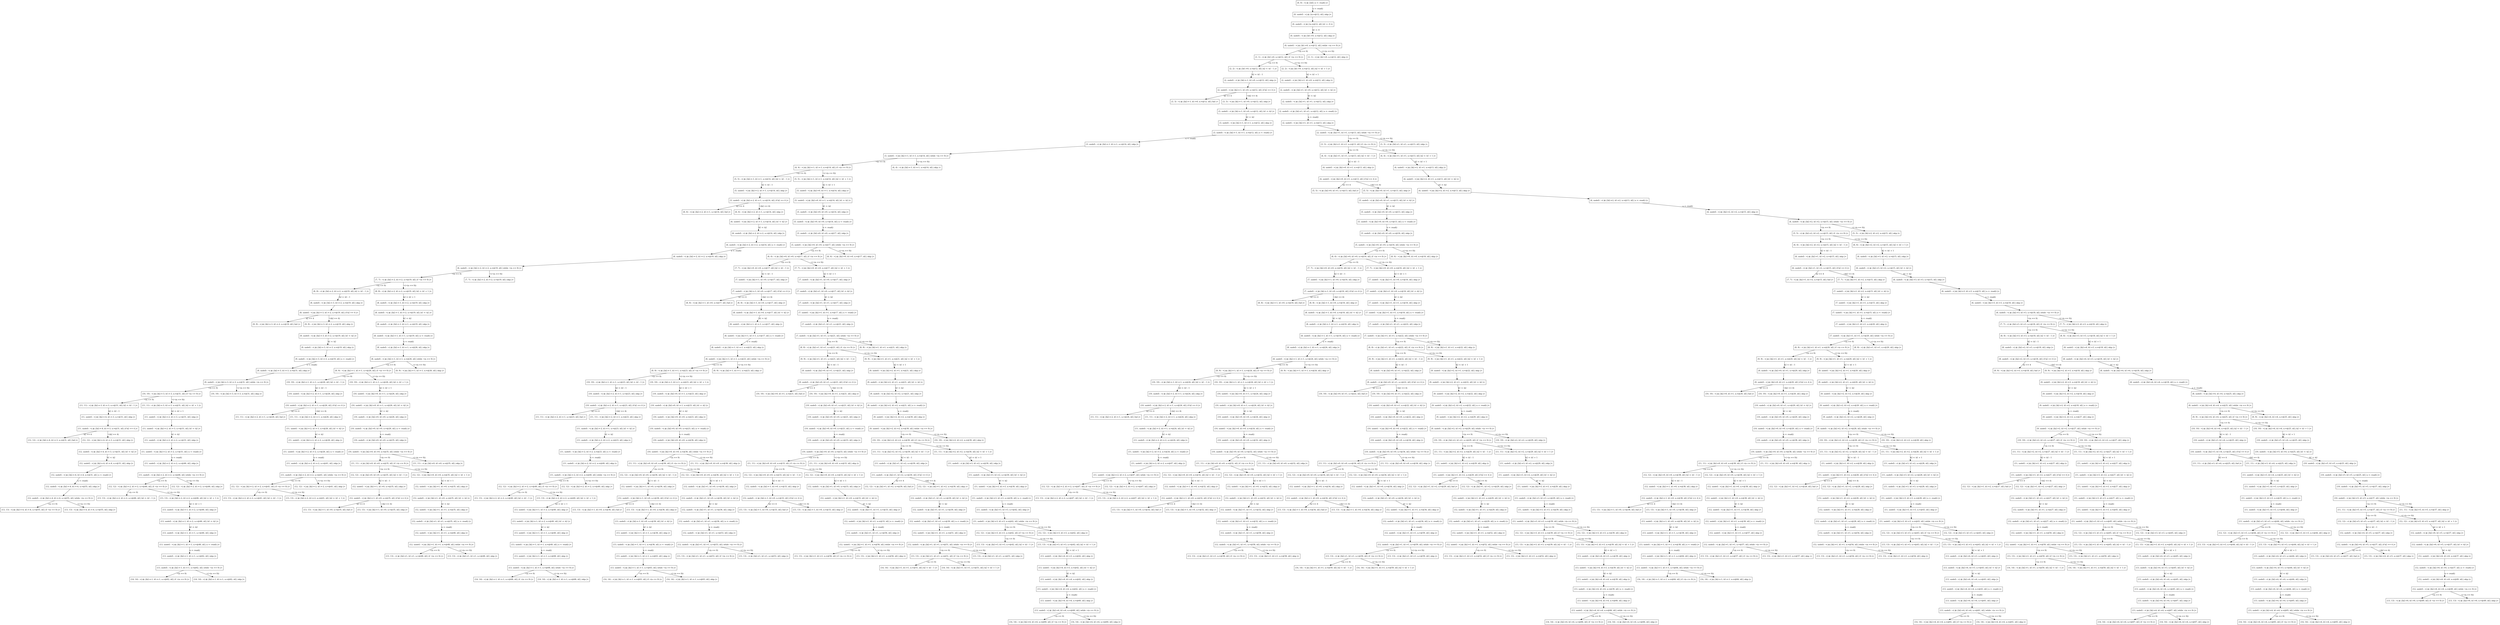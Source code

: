 digraph{
node[shape=box]
"(0, 0) : <| ϕ | [id] | n <- read() |>" -> "(0, undef) : <| ϕ | [n:=@12, id] | skip |>"[label="n <- read()"]
"(0, undef) : <| ϕ | [n:=@12, id] | skip |>" -> "(0, undef) : <| ϕ | [n:=@12, id] | k1 <- 0 |>"[label=""]
"(0, undef) : <| ϕ | [n:=@12, id] | k1 <- 0 |>" -> "(0, undef) : <| ϕ | [k1:=0, n:=@12, id] | skip |>"[label="k1 <- 0"]
"(0, undef) : <| ϕ | [k1:=0, n:=@12, id] | skip |>" -> "(0, undef) : <| ϕ | [k1:=0, n:=@12, id] | while ¬(n == 0) |>"[label=""]
"(0, undef) : <| ϕ | [k1:=0, n:=@12, id] | while ¬(n == 0) |>" -> "(1, 1) : <| ϕ | [k1:=0, n:=@12, id] | if ¬(n <= 0) |>"[label="¬(n == 0)"]
"(0, undef) : <| ϕ | [k1:=0, n:=@12, id] | while ¬(n == 0) |>" -> "(1, 1) : <| ϕ | [k1:=0, n:=@12, id] | skip |>"[label="¬(¬(n == 0))"]
"(1, 1) : <| ϕ | [k1:=0, n:=@12, id] | if ¬(n <= 0) |>" -> "(2, 2) : <| ϕ | [k1:=0, n:=@12, id] | k2 <- k1 - 1 |>"[label="¬(n <= 0)"]
"(1, 1) : <| ϕ | [k1:=0, n:=@12, id] | if ¬(n <= 0) |>" -> "(2, 2) : <| ϕ | [k1:=0, n:=@12, id] | k2 <- k1 + 1 |>"[label="¬(¬(n <= 0))"]
"(2, 2) : <| ϕ | [k1:=0, n:=@12, id] | k2 <- k1 + 1 |>" -> "(2, undef) : <| ϕ | [k2:=1, k1:=0, n:=@12, id] | skip |>"[label="k2 <- k1 + 1"]
"(2, undef) : <| ϕ | [k2:=1, k1:=0, n:=@12, id] | skip |>" -> "(2, undef) : <| ϕ | [k2:=1, k1:=0, n:=@12, id] | k1 <- k2 |>"[label=""]
"(2, undef) : <| ϕ | [k2:=1, k1:=0, n:=@12, id] | k1 <- k2 |>" -> "(2, undef) : <| ϕ | [k2:=1, k1:=1, n:=@12, id] | skip |>"[label="k1 <- k2"]
"(2, undef) : <| ϕ | [k2:=1, k1:=1, n:=@12, id] | skip |>" -> "(2, undef) : <| ϕ | [k2:=1, k1:=1, n:=@12, id] | n <- read() |>"[label=""]
"(2, undef) : <| ϕ | [k2:=1, k1:=1, n:=@12, id] | n <- read() |>" -> "(2, undef) : <| ϕ | [k2:=1, k1:=1, n:=@13, id] | skip |>"[label="n <- read()"]
"(2, undef) : <| ϕ | [k2:=1, k1:=1, n:=@13, id] | skip |>" -> "(2, undef) : <| ϕ | [k2:=1, k1:=1, n:=@13, id] | while ¬(n == 0) |>"[label=""]
"(2, undef) : <| ϕ | [k2:=1, k1:=1, n:=@13, id] | while ¬(n == 0) |>" -> "(3, 3) : <| ϕ | [k2:=1, k1:=1, n:=@13, id] | if ¬(n <= 0) |>"[label="¬(n == 0)"]
"(2, undef) : <| ϕ | [k2:=1, k1:=1, n:=@13, id] | while ¬(n == 0) |>" -> "(3, 3) : <| ϕ | [k2:=1, k1:=1, n:=@13, id] | skip |>"[label="¬(¬(n == 0))"]
"(2, 2) : <| ϕ | [k1:=0, n:=@12, id] | k2 <- k1 - 1 |>" -> "(2, undef) : <| ϕ | [k2:=-1, k1:=0, n:=@12, id] | skip |>"[label="k2 <- k1 - 1"]
"(2, undef) : <| ϕ | [k2:=-1, k1:=0, n:=@12, id] | skip |>" -> "(2, undef) : <| ϕ | [k2:=-1, k1:=0, n:=@12, id] | if k2 == 4 |>"[label=""]
"(2, undef) : <| ϕ | [k2:=-1, k1:=0, n:=@12, id] | if k2 == 4 |>" -> "(3, 3) : <| ϕ | [k2:=-1, k1:=0, n:=@12, id] | fail |>"[label="k2 == 4"]
"(2, undef) : <| ϕ | [k2:=-1, k1:=0, n:=@12, id] | if k2 == 4 |>" -> "(3, 3) : <| ϕ | [k2:=-1, k1:=0, n:=@12, id] | skip |>"[label="¬(k2 == 4)"]
"(3, 3) : <| ϕ | [k2:=-1, k1:=0, n:=@12, id] | skip |>" -> "(3, undef) : <| ϕ | [k2:=-1, k1:=0, n:=@12, id] | k1 <- k2 |>"[label=""]
"(3, undef) : <| ϕ | [k2:=-1, k1:=0, n:=@12, id] | k1 <- k2 |>" -> "(3, undef) : <| ϕ | [k2:=-1, k1:=-1, n:=@12, id] | skip |>"[label="k1 <- k2"]
"(3, undef) : <| ϕ | [k2:=-1, k1:=-1, n:=@12, id] | skip |>" -> "(3, undef) : <| ϕ | [k2:=-1, k1:=-1, n:=@12, id] | n <- read() |>"[label=""]
"(3, undef) : <| ϕ | [k2:=-1, k1:=-1, n:=@12, id] | n <- read() |>" -> "(3, undef) : <| ϕ | [k2:=-1, k1:=-1, n:=@14, id] | skip |>"[label="n <- read()"]
"(3, undef) : <| ϕ | [k2:=-1, k1:=-1, n:=@14, id] | skip |>" -> "(3, undef) : <| ϕ | [k2:=-1, k1:=-1, n:=@14, id] | while ¬(n == 0) |>"[label=""]
"(3, undef) : <| ϕ | [k2:=-1, k1:=-1, n:=@14, id] | while ¬(n == 0) |>" -> "(4, 4) : <| ϕ | [k2:=-1, k1:=-1, n:=@14, id] | if ¬(n <= 0) |>"[label="¬(n == 0)"]
"(3, undef) : <| ϕ | [k2:=-1, k1:=-1, n:=@14, id] | while ¬(n == 0) |>" -> "(4, 4) : <| ϕ | [k2:=-1, k1:=-1, n:=@14, id] | skip |>"[label="¬(¬(n == 0))"]
"(3, 3) : <| ϕ | [k2:=1, k1:=1, n:=@13, id] | if ¬(n <= 0) |>" -> "(4, 4) : <| ϕ | [k2:=1, k1:=1, n:=@13, id] | k2 <- k1 - 1 |>"[label="¬(n <= 0)"]
"(3, 3) : <| ϕ | [k2:=1, k1:=1, n:=@13, id] | if ¬(n <= 0) |>" -> "(4, 4) : <| ϕ | [k2:=1, k1:=1, n:=@13, id] | k2 <- k1 + 1 |>"[label="¬(¬(n <= 0))"]
"(4, 4) : <| ϕ | [k2:=-1, k1:=-1, n:=@14, id] | if ¬(n <= 0) |>" -> "(5, 5) : <| ϕ | [k2:=-1, k1:=-1, n:=@14, id] | k2 <- k1 - 1 |>"[label="¬(n <= 0)"]
"(4, 4) : <| ϕ | [k2:=-1, k1:=-1, n:=@14, id] | if ¬(n <= 0) |>" -> "(5, 5) : <| ϕ | [k2:=-1, k1:=-1, n:=@14, id] | k2 <- k1 + 1 |>"[label="¬(¬(n <= 0))"]
"(4, 4) : <| ϕ | [k2:=1, k1:=1, n:=@13, id] | k2 <- k1 + 1 |>" -> "(4, undef) : <| ϕ | [k2:=2, k1:=1, n:=@13, id] | skip |>"[label="k2 <- k1 + 1"]
"(4, undef) : <| ϕ | [k2:=2, k1:=1, n:=@13, id] | skip |>" -> "(4, undef) : <| ϕ | [k2:=2, k1:=1, n:=@13, id] | k1 <- k2 |>"[label=""]
"(4, undef) : <| ϕ | [k2:=2, k1:=1, n:=@13, id] | k1 <- k2 |>" -> "(4, undef) : <| ϕ | [k2:=2, k1:=2, n:=@13, id] | skip |>"[label="k1 <- k2"]
"(4, undef) : <| ϕ | [k2:=2, k1:=2, n:=@13, id] | skip |>" -> "(4, undef) : <| ϕ | [k2:=2, k1:=2, n:=@13, id] | n <- read() |>"[label=""]
"(4, undef) : <| ϕ | [k2:=2, k1:=2, n:=@13, id] | n <- read() |>" -> "(4, undef) : <| ϕ | [k2:=2, k1:=2, n:=@15, id] | skip |>"[label="n <- read()"]
"(4, undef) : <| ϕ | [k2:=2, k1:=2, n:=@15, id] | skip |>" -> "(4, undef) : <| ϕ | [k2:=2, k1:=2, n:=@15, id] | while ¬(n == 0) |>"[label=""]
"(4, undef) : <| ϕ | [k2:=2, k1:=2, n:=@15, id] | while ¬(n == 0) |>" -> "(5, 5) : <| ϕ | [k2:=2, k1:=2, n:=@15, id] | if ¬(n <= 0) |>"[label="¬(n == 0)"]
"(4, undef) : <| ϕ | [k2:=2, k1:=2, n:=@15, id] | while ¬(n == 0) |>" -> "(5, 5) : <| ϕ | [k2:=2, k1:=2, n:=@15, id] | skip |>"[label="¬(¬(n == 0))"]
"(4, 4) : <| ϕ | [k2:=1, k1:=1, n:=@13, id] | k2 <- k1 - 1 |>" -> "(4, undef) : <| ϕ | [k2:=0, k1:=1, n:=@13, id] | skip |>"[label="k2 <- k1 - 1"]
"(4, undef) : <| ϕ | [k2:=0, k1:=1, n:=@13, id] | skip |>" -> "(4, undef) : <| ϕ | [k2:=0, k1:=1, n:=@13, id] | if k2 == 4 |>"[label=""]
"(4, undef) : <| ϕ | [k2:=0, k1:=1, n:=@13, id] | if k2 == 4 |>" -> "(5, 5) : <| ϕ | [k2:=0, k1:=1, n:=@13, id] | fail |>"[label="k2 == 4"]
"(4, undef) : <| ϕ | [k2:=0, k1:=1, n:=@13, id] | if k2 == 4 |>" -> "(5, 5) : <| ϕ | [k2:=0, k1:=1, n:=@13, id] | skip |>"[label="¬(k2 == 4)"]
"(5, 5) : <| ϕ | [k2:=2, k1:=2, n:=@15, id] | if ¬(n <= 0) |>" -> "(6, 6) : <| ϕ | [k2:=2, k1:=2, n:=@15, id] | k2 <- k1 - 1 |>"[label="¬(n <= 0)"]
"(5, 5) : <| ϕ | [k2:=2, k1:=2, n:=@15, id] | if ¬(n <= 0) |>" -> "(6, 6) : <| ϕ | [k2:=2, k1:=2, n:=@15, id] | k2 <- k1 + 1 |>"[label="¬(¬(n <= 0))"]
"(5, 5) : <| ϕ | [k2:=0, k1:=1, n:=@13, id] | skip |>" -> "(5, undef) : <| ϕ | [k2:=0, k1:=1, n:=@13, id] | k1 <- k2 |>"[label=""]
"(5, undef) : <| ϕ | [k2:=0, k1:=1, n:=@13, id] | k1 <- k2 |>" -> "(5, undef) : <| ϕ | [k2:=0, k1:=0, n:=@13, id] | skip |>"[label="k1 <- k2"]
"(5, undef) : <| ϕ | [k2:=0, k1:=0, n:=@13, id] | skip |>" -> "(5, undef) : <| ϕ | [k2:=0, k1:=0, n:=@13, id] | n <- read() |>"[label=""]
"(5, undef) : <| ϕ | [k2:=0, k1:=0, n:=@13, id] | n <- read() |>" -> "(5, undef) : <| ϕ | [k2:=0, k1:=0, n:=@16, id] | skip |>"[label="n <- read()"]
"(5, undef) : <| ϕ | [k2:=0, k1:=0, n:=@16, id] | skip |>" -> "(5, undef) : <| ϕ | [k2:=0, k1:=0, n:=@16, id] | while ¬(n == 0) |>"[label=""]
"(5, undef) : <| ϕ | [k2:=0, k1:=0, n:=@16, id] | while ¬(n == 0) |>" -> "(6, 6) : <| ϕ | [k2:=0, k1:=0, n:=@16, id] | if ¬(n <= 0) |>"[label="¬(n == 0)"]
"(5, undef) : <| ϕ | [k2:=0, k1:=0, n:=@16, id] | while ¬(n == 0) |>" -> "(6, 6) : <| ϕ | [k2:=0, k1:=0, n:=@16, id] | skip |>"[label="¬(¬(n == 0))"]
"(5, 5) : <| ϕ | [k2:=-1, k1:=-1, n:=@14, id] | k2 <- k1 + 1 |>" -> "(5, undef) : <| ϕ | [k2:=0, k1:=-1, n:=@14, id] | skip |>"[label="k2 <- k1 + 1"]
"(5, undef) : <| ϕ | [k2:=0, k1:=-1, n:=@14, id] | skip |>" -> "(5, undef) : <| ϕ | [k2:=0, k1:=-1, n:=@14, id] | k1 <- k2 |>"[label=""]
"(5, undef) : <| ϕ | [k2:=0, k1:=-1, n:=@14, id] | k1 <- k2 |>" -> "(5, undef) : <| ϕ | [k2:=0, k1:=0, n:=@14, id] | skip |>"[label="k1 <- k2"]
"(5, undef) : <| ϕ | [k2:=0, k1:=0, n:=@14, id] | skip |>" -> "(5, undef) : <| ϕ | [k2:=0, k1:=0, n:=@14, id] | n <- read() |>"[label=""]
"(5, undef) : <| ϕ | [k2:=0, k1:=0, n:=@14, id] | n <- read() |>" -> "(5, undef) : <| ϕ | [k2:=0, k1:=0, n:=@17, id] | skip |>"[label="n <- read()"]
"(5, undef) : <| ϕ | [k2:=0, k1:=0, n:=@17, id] | skip |>" -> "(5, undef) : <| ϕ | [k2:=0, k1:=0, n:=@17, id] | while ¬(n == 0) |>"[label=""]
"(5, undef) : <| ϕ | [k2:=0, k1:=0, n:=@17, id] | while ¬(n == 0) |>" -> "(6, 6) : <| ϕ | [k2:=0, k1:=0, n:=@17, id] | if ¬(n <= 0) |>"[label="¬(n == 0)"]
"(5, undef) : <| ϕ | [k2:=0, k1:=0, n:=@17, id] | while ¬(n == 0) |>" -> "(6, 6) : <| ϕ | [k2:=0, k1:=0, n:=@17, id] | skip |>"[label="¬(¬(n == 0))"]
"(5, 5) : <| ϕ | [k2:=-1, k1:=-1, n:=@14, id] | k2 <- k1 - 1 |>" -> "(5, undef) : <| ϕ | [k2:=-2, k1:=-1, n:=@14, id] | skip |>"[label="k2 <- k1 - 1"]
"(5, undef) : <| ϕ | [k2:=-2, k1:=-1, n:=@14, id] | skip |>" -> "(5, undef) : <| ϕ | [k2:=-2, k1:=-1, n:=@14, id] | if k2 == 4 |>"[label=""]
"(5, undef) : <| ϕ | [k2:=-2, k1:=-1, n:=@14, id] | if k2 == 4 |>" -> "(6, 6) : <| ϕ | [k2:=-2, k1:=-1, n:=@14, id] | fail |>"[label="k2 == 4"]
"(5, undef) : <| ϕ | [k2:=-2, k1:=-1, n:=@14, id] | if k2 == 4 |>" -> "(6, 6) : <| ϕ | [k2:=-2, k1:=-1, n:=@14, id] | skip |>"[label="¬(k2 == 4)"]
"(6, 6) : <| ϕ | [k2:=0, k1:=0, n:=@17, id] | if ¬(n <= 0) |>" -> "(7, 7) : <| ϕ | [k2:=0, k1:=0, n:=@17, id] | k2 <- k1 - 1 |>"[label="¬(n <= 0)"]
"(6, 6) : <| ϕ | [k2:=0, k1:=0, n:=@17, id] | if ¬(n <= 0) |>" -> "(7, 7) : <| ϕ | [k2:=0, k1:=0, n:=@17, id] | k2 <- k1 + 1 |>"[label="¬(¬(n <= 0))"]
"(6, 6) : <| ϕ | [k2:=0, k1:=0, n:=@16, id] | if ¬(n <= 0) |>" -> "(7, 7) : <| ϕ | [k2:=0, k1:=0, n:=@16, id] | k2 <- k1 - 1 |>"[label="¬(n <= 0)"]
"(6, 6) : <| ϕ | [k2:=0, k1:=0, n:=@16, id] | if ¬(n <= 0) |>" -> "(7, 7) : <| ϕ | [k2:=0, k1:=0, n:=@16, id] | k2 <- k1 + 1 |>"[label="¬(¬(n <= 0))"]
"(6, 6) : <| ϕ | [k2:=2, k1:=2, n:=@15, id] | k2 <- k1 + 1 |>" -> "(6, undef) : <| ϕ | [k2:=3, k1:=2, n:=@15, id] | skip |>"[label="k2 <- k1 + 1"]
"(6, undef) : <| ϕ | [k2:=3, k1:=2, n:=@15, id] | skip |>" -> "(6, undef) : <| ϕ | [k2:=3, k1:=2, n:=@15, id] | k1 <- k2 |>"[label=""]
"(6, undef) : <| ϕ | [k2:=3, k1:=2, n:=@15, id] | k1 <- k2 |>" -> "(6, undef) : <| ϕ | [k2:=3, k1:=3, n:=@15, id] | skip |>"[label="k1 <- k2"]
"(6, undef) : <| ϕ | [k2:=3, k1:=3, n:=@15, id] | skip |>" -> "(6, undef) : <| ϕ | [k2:=3, k1:=3, n:=@15, id] | n <- read() |>"[label=""]
"(6, undef) : <| ϕ | [k2:=3, k1:=3, n:=@15, id] | n <- read() |>" -> "(6, undef) : <| ϕ | [k2:=3, k1:=3, n:=@18, id] | skip |>"[label="n <- read()"]
"(6, undef) : <| ϕ | [k2:=3, k1:=3, n:=@18, id] | skip |>" -> "(6, undef) : <| ϕ | [k2:=3, k1:=3, n:=@18, id] | while ¬(n == 0) |>"[label=""]
"(6, undef) : <| ϕ | [k2:=3, k1:=3, n:=@18, id] | while ¬(n == 0) |>" -> "(7, 7) : <| ϕ | [k2:=3, k1:=3, n:=@18, id] | if ¬(n <= 0) |>"[label="¬(n == 0)"]
"(6, undef) : <| ϕ | [k2:=3, k1:=3, n:=@18, id] | while ¬(n == 0) |>" -> "(7, 7) : <| ϕ | [k2:=3, k1:=3, n:=@18, id] | skip |>"[label="¬(¬(n == 0))"]
"(6, 6) : <| ϕ | [k2:=-2, k1:=-1, n:=@14, id] | skip |>" -> "(6, undef) : <| ϕ | [k2:=-2, k1:=-1, n:=@14, id] | k1 <- k2 |>"[label=""]
"(6, undef) : <| ϕ | [k2:=-2, k1:=-1, n:=@14, id] | k1 <- k2 |>" -> "(6, undef) : <| ϕ | [k2:=-2, k1:=-2, n:=@14, id] | skip |>"[label="k1 <- k2"]
"(6, undef) : <| ϕ | [k2:=-2, k1:=-2, n:=@14, id] | skip |>" -> "(6, undef) : <| ϕ | [k2:=-2, k1:=-2, n:=@14, id] | n <- read() |>"[label=""]
"(6, undef) : <| ϕ | [k2:=-2, k1:=-2, n:=@14, id] | n <- read() |>" -> "(6, undef) : <| ϕ | [k2:=-2, k1:=-2, n:=@19, id] | skip |>"[label="n <- read()"]
"(6, undef) : <| ϕ | [k2:=-2, k1:=-2, n:=@19, id] | skip |>" -> "(6, undef) : <| ϕ | [k2:=-2, k1:=-2, n:=@19, id] | while ¬(n == 0) |>"[label=""]
"(6, undef) : <| ϕ | [k2:=-2, k1:=-2, n:=@19, id] | while ¬(n == 0) |>" -> "(7, 7) : <| ϕ | [k2:=-2, k1:=-2, n:=@19, id] | if ¬(n <= 0) |>"[label="¬(n == 0)"]
"(6, undef) : <| ϕ | [k2:=-2, k1:=-2, n:=@19, id] | while ¬(n == 0) |>" -> "(7, 7) : <| ϕ | [k2:=-2, k1:=-2, n:=@19, id] | skip |>"[label="¬(¬(n == 0))"]
"(6, 6) : <| ϕ | [k2:=2, k1:=2, n:=@15, id] | k2 <- k1 - 1 |>" -> "(6, undef) : <| ϕ | [k2:=1, k1:=2, n:=@15, id] | skip |>"[label="k2 <- k1 - 1"]
"(6, undef) : <| ϕ | [k2:=1, k1:=2, n:=@15, id] | skip |>" -> "(6, undef) : <| ϕ | [k2:=1, k1:=2, n:=@15, id] | if k2 == 4 |>"[label=""]
"(6, undef) : <| ϕ | [k2:=1, k1:=2, n:=@15, id] | if k2 == 4 |>" -> "(7, 7) : <| ϕ | [k2:=1, k1:=2, n:=@15, id] | fail |>"[label="k2 == 4"]
"(6, undef) : <| ϕ | [k2:=1, k1:=2, n:=@15, id] | if k2 == 4 |>" -> "(7, 7) : <| ϕ | [k2:=1, k1:=2, n:=@15, id] | skip |>"[label="¬(k2 == 4)"]
"(7, 7) : <| ϕ | [k2:=1, k1:=2, n:=@15, id] | skip |>" -> "(7, undef) : <| ϕ | [k2:=1, k1:=2, n:=@15, id] | k1 <- k2 |>"[label=""]
"(7, undef) : <| ϕ | [k2:=1, k1:=2, n:=@15, id] | k1 <- k2 |>" -> "(7, undef) : <| ϕ | [k2:=1, k1:=1, n:=@15, id] | skip |>"[label="k1 <- k2"]
"(7, undef) : <| ϕ | [k2:=1, k1:=1, n:=@15, id] | skip |>" -> "(7, undef) : <| ϕ | [k2:=1, k1:=1, n:=@15, id] | n <- read() |>"[label=""]
"(7, undef) : <| ϕ | [k2:=1, k1:=1, n:=@15, id] | n <- read() |>" -> "(7, undef) : <| ϕ | [k2:=1, k1:=1, n:=@20, id] | skip |>"[label="n <- read()"]
"(7, undef) : <| ϕ | [k2:=1, k1:=1, n:=@20, id] | skip |>" -> "(7, undef) : <| ϕ | [k2:=1, k1:=1, n:=@20, id] | while ¬(n == 0) |>"[label=""]
"(7, undef) : <| ϕ | [k2:=1, k1:=1, n:=@20, id] | while ¬(n == 0) |>" -> "(8, 8) : <| ϕ | [k2:=1, k1:=1, n:=@20, id] | if ¬(n <= 0) |>"[label="¬(n == 0)"]
"(7, undef) : <| ϕ | [k2:=1, k1:=1, n:=@20, id] | while ¬(n == 0) |>" -> "(8, 8) : <| ϕ | [k2:=1, k1:=1, n:=@20, id] | skip |>"[label="¬(¬(n == 0))"]
"(7, 7) : <| ϕ | [k2:=0, k1:=0, n:=@16, id] | k2 <- k1 - 1 |>" -> "(7, undef) : <| ϕ | [k2:=-1, k1:=0, n:=@16, id] | skip |>"[label="k2 <- k1 - 1"]
"(7, undef) : <| ϕ | [k2:=-1, k1:=0, n:=@16, id] | skip |>" -> "(7, undef) : <| ϕ | [k2:=-1, k1:=0, n:=@16, id] | if k2 == 4 |>"[label=""]
"(7, undef) : <| ϕ | [k2:=-1, k1:=0, n:=@16, id] | if k2 == 4 |>" -> "(8, 8) : <| ϕ | [k2:=-1, k1:=0, n:=@16, id] | fail |>"[label="k2 == 4"]
"(7, undef) : <| ϕ | [k2:=-1, k1:=0, n:=@16, id] | if k2 == 4 |>" -> "(8, 8) : <| ϕ | [k2:=-1, k1:=0, n:=@16, id] | skip |>"[label="¬(k2 == 4)"]
"(7, 7) : <| ϕ | [k2:=0, k1:=0, n:=@17, id] | k2 <- k1 + 1 |>" -> "(7, undef) : <| ϕ | [k2:=1, k1:=0, n:=@17, id] | skip |>"[label="k2 <- k1 + 1"]
"(7, undef) : <| ϕ | [k2:=1, k1:=0, n:=@17, id] | skip |>" -> "(7, undef) : <| ϕ | [k2:=1, k1:=0, n:=@17, id] | k1 <- k2 |>"[label=""]
"(7, undef) : <| ϕ | [k2:=1, k1:=0, n:=@17, id] | k1 <- k2 |>" -> "(7, undef) : <| ϕ | [k2:=1, k1:=1, n:=@17, id] | skip |>"[label="k1 <- k2"]
"(7, undef) : <| ϕ | [k2:=1, k1:=1, n:=@17, id] | skip |>" -> "(7, undef) : <| ϕ | [k2:=1, k1:=1, n:=@17, id] | n <- read() |>"[label=""]
"(7, undef) : <| ϕ | [k2:=1, k1:=1, n:=@17, id] | n <- read() |>" -> "(7, undef) : <| ϕ | [k2:=1, k1:=1, n:=@21, id] | skip |>"[label="n <- read()"]
"(7, undef) : <| ϕ | [k2:=1, k1:=1, n:=@21, id] | skip |>" -> "(7, undef) : <| ϕ | [k2:=1, k1:=1, n:=@21, id] | while ¬(n == 0) |>"[label=""]
"(7, undef) : <| ϕ | [k2:=1, k1:=1, n:=@21, id] | while ¬(n == 0) |>" -> "(8, 8) : <| ϕ | [k2:=1, k1:=1, n:=@21, id] | if ¬(n <= 0) |>"[label="¬(n == 0)"]
"(7, undef) : <| ϕ | [k2:=1, k1:=1, n:=@21, id] | while ¬(n == 0) |>" -> "(8, 8) : <| ϕ | [k2:=1, k1:=1, n:=@21, id] | skip |>"[label="¬(¬(n == 0))"]
"(7, 7) : <| ϕ | [k2:=-2, k1:=-2, n:=@19, id] | if ¬(n <= 0) |>" -> "(8, 8) : <| ϕ | [k2:=-2, k1:=-2, n:=@19, id] | k2 <- k1 - 1 |>"[label="¬(n <= 0)"]
"(7, 7) : <| ϕ | [k2:=-2, k1:=-2, n:=@19, id] | if ¬(n <= 0) |>" -> "(8, 8) : <| ϕ | [k2:=-2, k1:=-2, n:=@19, id] | k2 <- k1 + 1 |>"[label="¬(¬(n <= 0))"]
"(7, 7) : <| ϕ | [k2:=0, k1:=0, n:=@16, id] | k2 <- k1 + 1 |>" -> "(7, undef) : <| ϕ | [k2:=1, k1:=0, n:=@16, id] | skip |>"[label="k2 <- k1 + 1"]
"(7, undef) : <| ϕ | [k2:=1, k1:=0, n:=@16, id] | skip |>" -> "(7, undef) : <| ϕ | [k2:=1, k1:=0, n:=@16, id] | k1 <- k2 |>"[label=""]
"(7, undef) : <| ϕ | [k2:=1, k1:=0, n:=@16, id] | k1 <- k2 |>" -> "(7, undef) : <| ϕ | [k2:=1, k1:=1, n:=@16, id] | skip |>"[label="k1 <- k2"]
"(7, undef) : <| ϕ | [k2:=1, k1:=1, n:=@16, id] | skip |>" -> "(7, undef) : <| ϕ | [k2:=1, k1:=1, n:=@16, id] | n <- read() |>"[label=""]
"(7, undef) : <| ϕ | [k2:=1, k1:=1, n:=@16, id] | n <- read() |>" -> "(7, undef) : <| ϕ | [k2:=1, k1:=1, n:=@22, id] | skip |>"[label="n <- read()"]
"(7, undef) : <| ϕ | [k2:=1, k1:=1, n:=@22, id] | skip |>" -> "(7, undef) : <| ϕ | [k2:=1, k1:=1, n:=@22, id] | while ¬(n == 0) |>"[label=""]
"(7, undef) : <| ϕ | [k2:=1, k1:=1, n:=@22, id] | while ¬(n == 0) |>" -> "(8, 8) : <| ϕ | [k2:=1, k1:=1, n:=@22, id] | if ¬(n <= 0) |>"[label="¬(n == 0)"]
"(7, undef) : <| ϕ | [k2:=1, k1:=1, n:=@22, id] | while ¬(n == 0) |>" -> "(8, 8) : <| ϕ | [k2:=1, k1:=1, n:=@22, id] | skip |>"[label="¬(¬(n == 0))"]
"(7, 7) : <| ϕ | [k2:=3, k1:=3, n:=@18, id] | if ¬(n <= 0) |>" -> "(8, 8) : <| ϕ | [k2:=3, k1:=3, n:=@18, id] | k2 <- k1 - 1 |>"[label="¬(n <= 0)"]
"(7, 7) : <| ϕ | [k2:=3, k1:=3, n:=@18, id] | if ¬(n <= 0) |>" -> "(8, 8) : <| ϕ | [k2:=3, k1:=3, n:=@18, id] | k2 <- k1 + 1 |>"[label="¬(¬(n <= 0))"]
"(7, 7) : <| ϕ | [k2:=0, k1:=0, n:=@17, id] | k2 <- k1 - 1 |>" -> "(7, undef) : <| ϕ | [k2:=-1, k1:=0, n:=@17, id] | skip |>"[label="k2 <- k1 - 1"]
"(7, undef) : <| ϕ | [k2:=-1, k1:=0, n:=@17, id] | skip |>" -> "(7, undef) : <| ϕ | [k2:=-1, k1:=0, n:=@17, id] | if k2 == 4 |>"[label=""]
"(7, undef) : <| ϕ | [k2:=-1, k1:=0, n:=@17, id] | if k2 == 4 |>" -> "(8, 8) : <| ϕ | [k2:=-1, k1:=0, n:=@17, id] | fail |>"[label="k2 == 4"]
"(7, undef) : <| ϕ | [k2:=-1, k1:=0, n:=@17, id] | if k2 == 4 |>" -> "(8, 8) : <| ϕ | [k2:=-1, k1:=0, n:=@17, id] | skip |>"[label="¬(k2 == 4)"]
"(8, 8) : <| ϕ | [k2:=3, k1:=3, n:=@18, id] | k2 <- k1 - 1 |>" -> "(8, undef) : <| ϕ | [k2:=2, k1:=3, n:=@18, id] | skip |>"[label="k2 <- k1 - 1"]
"(8, undef) : <| ϕ | [k2:=2, k1:=3, n:=@18, id] | skip |>" -> "(8, undef) : <| ϕ | [k2:=2, k1:=3, n:=@18, id] | if k2 == 4 |>"[label=""]
"(8, undef) : <| ϕ | [k2:=2, k1:=3, n:=@18, id] | if k2 == 4 |>" -> "(9, 9) : <| ϕ | [k2:=2, k1:=3, n:=@18, id] | fail |>"[label="k2 == 4"]
"(8, undef) : <| ϕ | [k2:=2, k1:=3, n:=@18, id] | if k2 == 4 |>" -> "(9, 9) : <| ϕ | [k2:=2, k1:=3, n:=@18, id] | skip |>"[label="¬(k2 == 4)"]
"(8, 8) : <| ϕ | [k2:=-1, k1:=0, n:=@17, id] | skip |>" -> "(8, undef) : <| ϕ | [k2:=-1, k1:=0, n:=@17, id] | k1 <- k2 |>"[label=""]
"(8, undef) : <| ϕ | [k2:=-1, k1:=0, n:=@17, id] | k1 <- k2 |>" -> "(8, undef) : <| ϕ | [k2:=-1, k1:=-1, n:=@17, id] | skip |>"[label="k1 <- k2"]
"(8, undef) : <| ϕ | [k2:=-1, k1:=-1, n:=@17, id] | skip |>" -> "(8, undef) : <| ϕ | [k2:=-1, k1:=-1, n:=@17, id] | n <- read() |>"[label=""]
"(8, undef) : <| ϕ | [k2:=-1, k1:=-1, n:=@17, id] | n <- read() |>" -> "(8, undef) : <| ϕ | [k2:=-1, k1:=-1, n:=@23, id] | skip |>"[label="n <- read()"]
"(8, undef) : <| ϕ | [k2:=-1, k1:=-1, n:=@23, id] | skip |>" -> "(8, undef) : <| ϕ | [k2:=-1, k1:=-1, n:=@23, id] | while ¬(n == 0) |>"[label=""]
"(8, undef) : <| ϕ | [k2:=-1, k1:=-1, n:=@23, id] | while ¬(n == 0) |>" -> "(9, 9) : <| ϕ | [k2:=-1, k1:=-1, n:=@23, id] | if ¬(n <= 0) |>"[label="¬(n == 0)"]
"(8, undef) : <| ϕ | [k2:=-1, k1:=-1, n:=@23, id] | while ¬(n == 0) |>" -> "(9, 9) : <| ϕ | [k2:=-1, k1:=-1, n:=@23, id] | skip |>"[label="¬(¬(n == 0))"]
"(8, 8) : <| ϕ | [k2:=1, k1:=1, n:=@20, id] | if ¬(n <= 0) |>" -> "(9, 9) : <| ϕ | [k2:=1, k1:=1, n:=@20, id] | k2 <- k1 - 1 |>"[label="¬(n <= 0)"]
"(8, 8) : <| ϕ | [k2:=1, k1:=1, n:=@20, id] | if ¬(n <= 0) |>" -> "(9, 9) : <| ϕ | [k2:=1, k1:=1, n:=@20, id] | k2 <- k1 + 1 |>"[label="¬(¬(n <= 0))"]
"(8, 8) : <| ϕ | [k2:=-1, k1:=0, n:=@16, id] | skip |>" -> "(8, undef) : <| ϕ | [k2:=-1, k1:=0, n:=@16, id] | k1 <- k2 |>"[label=""]
"(8, undef) : <| ϕ | [k2:=-1, k1:=0, n:=@16, id] | k1 <- k2 |>" -> "(8, undef) : <| ϕ | [k2:=-1, k1:=-1, n:=@16, id] | skip |>"[label="k1 <- k2"]
"(8, undef) : <| ϕ | [k2:=-1, k1:=-1, n:=@16, id] | skip |>" -> "(8, undef) : <| ϕ | [k2:=-1, k1:=-1, n:=@16, id] | n <- read() |>"[label=""]
"(8, undef) : <| ϕ | [k2:=-1, k1:=-1, n:=@16, id] | n <- read() |>" -> "(8, undef) : <| ϕ | [k2:=-1, k1:=-1, n:=@24, id] | skip |>"[label="n <- read()"]
"(8, undef) : <| ϕ | [k2:=-1, k1:=-1, n:=@24, id] | skip |>" -> "(8, undef) : <| ϕ | [k2:=-1, k1:=-1, n:=@24, id] | while ¬(n == 0) |>"[label=""]
"(8, undef) : <| ϕ | [k2:=-1, k1:=-1, n:=@24, id] | while ¬(n == 0) |>" -> "(9, 9) : <| ϕ | [k2:=-1, k1:=-1, n:=@24, id] | if ¬(n <= 0) |>"[label="¬(n == 0)"]
"(8, undef) : <| ϕ | [k2:=-1, k1:=-1, n:=@24, id] | while ¬(n == 0) |>" -> "(9, 9) : <| ϕ | [k2:=-1, k1:=-1, n:=@24, id] | skip |>"[label="¬(¬(n == 0))"]
"(8, 8) : <| ϕ | [k2:=1, k1:=1, n:=@21, id] | if ¬(n <= 0) |>" -> "(9, 9) : <| ϕ | [k2:=1, k1:=1, n:=@21, id] | k2 <- k1 - 1 |>"[label="¬(n <= 0)"]
"(8, 8) : <| ϕ | [k2:=1, k1:=1, n:=@21, id] | if ¬(n <= 0) |>" -> "(9, 9) : <| ϕ | [k2:=1, k1:=1, n:=@21, id] | k2 <- k1 + 1 |>"[label="¬(¬(n <= 0))"]
"(8, 8) : <| ϕ | [k2:=-2, k1:=-2, n:=@19, id] | k2 <- k1 - 1 |>" -> "(8, undef) : <| ϕ | [k2:=-3, k1:=-2, n:=@19, id] | skip |>"[label="k2 <- k1 - 1"]
"(8, undef) : <| ϕ | [k2:=-3, k1:=-2, n:=@19, id] | skip |>" -> "(8, undef) : <| ϕ | [k2:=-3, k1:=-2, n:=@19, id] | if k2 == 4 |>"[label=""]
"(8, undef) : <| ϕ | [k2:=-3, k1:=-2, n:=@19, id] | if k2 == 4 |>" -> "(9, 9) : <| ϕ | [k2:=-3, k1:=-2, n:=@19, id] | fail |>"[label="k2 == 4"]
"(8, undef) : <| ϕ | [k2:=-3, k1:=-2, n:=@19, id] | if k2 == 4 |>" -> "(9, 9) : <| ϕ | [k2:=-3, k1:=-2, n:=@19, id] | skip |>"[label="¬(k2 == 4)"]
"(8, 8) : <| ϕ | [k2:=3, k1:=3, n:=@18, id] | k2 <- k1 + 1 |>" -> "(8, undef) : <| ϕ | [k2:=4, k1:=3, n:=@18, id] | skip |>"[label="k2 <- k1 + 1"]
"(8, undef) : <| ϕ | [k2:=4, k1:=3, n:=@18, id] | skip |>" -> "(8, undef) : <| ϕ | [k2:=4, k1:=3, n:=@18, id] | k1 <- k2 |>"[label=""]
"(8, undef) : <| ϕ | [k2:=4, k1:=3, n:=@18, id] | k1 <- k2 |>" -> "(8, undef) : <| ϕ | [k2:=4, k1:=4, n:=@18, id] | skip |>"[label="k1 <- k2"]
"(8, undef) : <| ϕ | [k2:=4, k1:=4, n:=@18, id] | skip |>" -> "(8, undef) : <| ϕ | [k2:=4, k1:=4, n:=@18, id] | n <- read() |>"[label=""]
"(8, undef) : <| ϕ | [k2:=4, k1:=4, n:=@18, id] | n <- read() |>" -> "(8, undef) : <| ϕ | [k2:=4, k1:=4, n:=@25, id] | skip |>"[label="n <- read()"]
"(8, undef) : <| ϕ | [k2:=4, k1:=4, n:=@25, id] | skip |>" -> "(8, undef) : <| ϕ | [k2:=4, k1:=4, n:=@25, id] | while ¬(n == 0) |>"[label=""]
"(8, undef) : <| ϕ | [k2:=4, k1:=4, n:=@25, id] | while ¬(n == 0) |>" -> "(9, 9) : <| ϕ | [k2:=4, k1:=4, n:=@25, id] | if ¬(n <= 0) |>"[label="¬(n == 0)"]
"(8, undef) : <| ϕ | [k2:=4, k1:=4, n:=@25, id] | while ¬(n == 0) |>" -> "(9, 9) : <| ϕ | [k2:=4, k1:=4, n:=@25, id] | skip |>"[label="¬(¬(n == 0))"]
"(8, 8) : <| ϕ | [k2:=-2, k1:=-2, n:=@19, id] | k2 <- k1 + 1 |>" -> "(8, undef) : <| ϕ | [k2:=-1, k1:=-2, n:=@19, id] | skip |>"[label="k2 <- k1 + 1"]
"(8, undef) : <| ϕ | [k2:=-1, k1:=-2, n:=@19, id] | skip |>" -> "(8, undef) : <| ϕ | [k2:=-1, k1:=-2, n:=@19, id] | k1 <- k2 |>"[label=""]
"(8, undef) : <| ϕ | [k2:=-1, k1:=-2, n:=@19, id] | k1 <- k2 |>" -> "(8, undef) : <| ϕ | [k2:=-1, k1:=-1, n:=@19, id] | skip |>"[label="k1 <- k2"]
"(8, undef) : <| ϕ | [k2:=-1, k1:=-1, n:=@19, id] | skip |>" -> "(8, undef) : <| ϕ | [k2:=-1, k1:=-1, n:=@19, id] | n <- read() |>"[label=""]
"(8, undef) : <| ϕ | [k2:=-1, k1:=-1, n:=@19, id] | n <- read() |>" -> "(8, undef) : <| ϕ | [k2:=-1, k1:=-1, n:=@26, id] | skip |>"[label="n <- read()"]
"(8, undef) : <| ϕ | [k2:=-1, k1:=-1, n:=@26, id] | skip |>" -> "(8, undef) : <| ϕ | [k2:=-1, k1:=-1, n:=@26, id] | while ¬(n == 0) |>"[label=""]
"(8, undef) : <| ϕ | [k2:=-1, k1:=-1, n:=@26, id] | while ¬(n == 0) |>" -> "(9, 9) : <| ϕ | [k2:=-1, k1:=-1, n:=@26, id] | if ¬(n <= 0) |>"[label="¬(n == 0)"]
"(8, undef) : <| ϕ | [k2:=-1, k1:=-1, n:=@26, id] | while ¬(n == 0) |>" -> "(9, 9) : <| ϕ | [k2:=-1, k1:=-1, n:=@26, id] | skip |>"[label="¬(¬(n == 0))"]
"(8, 8) : <| ϕ | [k2:=1, k1:=1, n:=@22, id] | if ¬(n <= 0) |>" -> "(9, 9) : <| ϕ | [k2:=1, k1:=1, n:=@22, id] | k2 <- k1 - 1 |>"[label="¬(n <= 0)"]
"(8, 8) : <| ϕ | [k2:=1, k1:=1, n:=@22, id] | if ¬(n <= 0) |>" -> "(9, 9) : <| ϕ | [k2:=1, k1:=1, n:=@22, id] | k2 <- k1 + 1 |>"[label="¬(¬(n <= 0))"]
"(9, 9) : <| ϕ | [k2:=1, k1:=1, n:=@22, id] | k2 <- k1 - 1 |>" -> "(9, undef) : <| ϕ | [k2:=0, k1:=1, n:=@22, id] | skip |>"[label="k2 <- k1 - 1"]
"(9, undef) : <| ϕ | [k2:=0, k1:=1, n:=@22, id] | skip |>" -> "(9, undef) : <| ϕ | [k2:=0, k1:=1, n:=@22, id] | if k2 == 4 |>"[label=""]
"(9, undef) : <| ϕ | [k2:=0, k1:=1, n:=@22, id] | if k2 == 4 |>" -> "(10, 10) : <| ϕ | [k2:=0, k1:=1, n:=@22, id] | fail |>"[label="k2 == 4"]
"(9, undef) : <| ϕ | [k2:=0, k1:=1, n:=@22, id] | if k2 == 4 |>" -> "(10, 10) : <| ϕ | [k2:=0, k1:=1, n:=@22, id] | skip |>"[label="¬(k2 == 4)"]
"(9, 9) : <| ϕ | [k2:=-1, k1:=-1, n:=@26, id] | if ¬(n <= 0) |>" -> "(10, 10) : <| ϕ | [k2:=-1, k1:=-1, n:=@26, id] | k2 <- k1 - 1 |>"[label="¬(n <= 0)"]
"(9, 9) : <| ϕ | [k2:=-1, k1:=-1, n:=@26, id] | if ¬(n <= 0) |>" -> "(10, 10) : <| ϕ | [k2:=-1, k1:=-1, n:=@26, id] | k2 <- k1 + 1 |>"[label="¬(¬(n <= 0))"]
"(9, 9) : <| ϕ | [k2:=-1, k1:=-1, n:=@23, id] | if ¬(n <= 0) |>" -> "(10, 10) : <| ϕ | [k2:=-1, k1:=-1, n:=@23, id] | k2 <- k1 - 1 |>"[label="¬(n <= 0)"]
"(9, 9) : <| ϕ | [k2:=-1, k1:=-1, n:=@23, id] | if ¬(n <= 0) |>" -> "(10, 10) : <| ϕ | [k2:=-1, k1:=-1, n:=@23, id] | k2 <- k1 + 1 |>"[label="¬(¬(n <= 0))"]
"(9, 9) : <| ϕ | [k2:=2, k1:=3, n:=@18, id] | skip |>" -> "(9, undef) : <| ϕ | [k2:=2, k1:=3, n:=@18, id] | k1 <- k2 |>"[label=""]
"(9, undef) : <| ϕ | [k2:=2, k1:=3, n:=@18, id] | k1 <- k2 |>" -> "(9, undef) : <| ϕ | [k2:=2, k1:=2, n:=@18, id] | skip |>"[label="k1 <- k2"]
"(9, undef) : <| ϕ | [k2:=2, k1:=2, n:=@18, id] | skip |>" -> "(9, undef) : <| ϕ | [k2:=2, k1:=2, n:=@18, id] | n <- read() |>"[label=""]
"(9, undef) : <| ϕ | [k2:=2, k1:=2, n:=@18, id] | n <- read() |>" -> "(9, undef) : <| ϕ | [k2:=2, k1:=2, n:=@27, id] | skip |>"[label="n <- read()"]
"(9, undef) : <| ϕ | [k2:=2, k1:=2, n:=@27, id] | skip |>" -> "(9, undef) : <| ϕ | [k2:=2, k1:=2, n:=@27, id] | while ¬(n == 0) |>"[label=""]
"(9, undef) : <| ϕ | [k2:=2, k1:=2, n:=@27, id] | while ¬(n == 0) |>" -> "(10, 10) : <| ϕ | [k2:=2, k1:=2, n:=@27, id] | if ¬(n <= 0) |>"[label="¬(n == 0)"]
"(9, undef) : <| ϕ | [k2:=2, k1:=2, n:=@27, id] | while ¬(n == 0) |>" -> "(10, 10) : <| ϕ | [k2:=2, k1:=2, n:=@27, id] | skip |>"[label="¬(¬(n == 0))"]
"(9, 9) : <| ϕ | [k2:=4, k1:=4, n:=@25, id] | if ¬(n <= 0) |>" -> "(10, 10) : <| ϕ | [k2:=4, k1:=4, n:=@25, id] | k2 <- k1 - 1 |>"[label="¬(n <= 0)"]
"(9, 9) : <| ϕ | [k2:=4, k1:=4, n:=@25, id] | if ¬(n <= 0) |>" -> "(10, 10) : <| ϕ | [k2:=4, k1:=4, n:=@25, id] | k2 <- k1 + 1 |>"[label="¬(¬(n <= 0))"]
"(9, 9) : <| ϕ | [k2:=1, k1:=1, n:=@20, id] | k2 <- k1 + 1 |>" -> "(9, undef) : <| ϕ | [k2:=2, k1:=1, n:=@20, id] | skip |>"[label="k2 <- k1 + 1"]
"(9, undef) : <| ϕ | [k2:=2, k1:=1, n:=@20, id] | skip |>" -> "(9, undef) : <| ϕ | [k2:=2, k1:=1, n:=@20, id] | k1 <- k2 |>"[label=""]
"(9, undef) : <| ϕ | [k2:=2, k1:=1, n:=@20, id] | k1 <- k2 |>" -> "(9, undef) : <| ϕ | [k2:=2, k1:=2, n:=@20, id] | skip |>"[label="k1 <- k2"]
"(9, undef) : <| ϕ | [k2:=2, k1:=2, n:=@20, id] | skip |>" -> "(9, undef) : <| ϕ | [k2:=2, k1:=2, n:=@20, id] | n <- read() |>"[label=""]
"(9, undef) : <| ϕ | [k2:=2, k1:=2, n:=@20, id] | n <- read() |>" -> "(9, undef) : <| ϕ | [k2:=2, k1:=2, n:=@28, id] | skip |>"[label="n <- read()"]
"(9, undef) : <| ϕ | [k2:=2, k1:=2, n:=@28, id] | skip |>" -> "(9, undef) : <| ϕ | [k2:=2, k1:=2, n:=@28, id] | while ¬(n == 0) |>"[label=""]
"(9, undef) : <| ϕ | [k2:=2, k1:=2, n:=@28, id] | while ¬(n == 0) |>" -> "(10, 10) : <| ϕ | [k2:=2, k1:=2, n:=@28, id] | if ¬(n <= 0) |>"[label="¬(n == 0)"]
"(9, undef) : <| ϕ | [k2:=2, k1:=2, n:=@28, id] | while ¬(n == 0) |>" -> "(10, 10) : <| ϕ | [k2:=2, k1:=2, n:=@28, id] | skip |>"[label="¬(¬(n == 0))"]
"(9, 9) : <| ϕ | [k2:=1, k1:=1, n:=@20, id] | k2 <- k1 - 1 |>" -> "(9, undef) : <| ϕ | [k2:=0, k1:=1, n:=@20, id] | skip |>"[label="k2 <- k1 - 1"]
"(9, undef) : <| ϕ | [k2:=0, k1:=1, n:=@20, id] | skip |>" -> "(9, undef) : <| ϕ | [k2:=0, k1:=1, n:=@20, id] | if k2 == 4 |>"[label=""]
"(9, undef) : <| ϕ | [k2:=0, k1:=1, n:=@20, id] | if k2 == 4 |>" -> "(10, 10) : <| ϕ | [k2:=0, k1:=1, n:=@20, id] | fail |>"[label="k2 == 4"]
"(9, undef) : <| ϕ | [k2:=0, k1:=1, n:=@20, id] | if k2 == 4 |>" -> "(10, 10) : <| ϕ | [k2:=0, k1:=1, n:=@20, id] | skip |>"[label="¬(k2 == 4)"]
"(9, 9) : <| ϕ | [k2:=1, k1:=1, n:=@22, id] | k2 <- k1 + 1 |>" -> "(9, undef) : <| ϕ | [k2:=2, k1:=1, n:=@22, id] | skip |>"[label="k2 <- k1 + 1"]
"(9, undef) : <| ϕ | [k2:=2, k1:=1, n:=@22, id] | skip |>" -> "(9, undef) : <| ϕ | [k2:=2, k1:=1, n:=@22, id] | k1 <- k2 |>"[label=""]
"(9, undef) : <| ϕ | [k2:=2, k1:=1, n:=@22, id] | k1 <- k2 |>" -> "(9, undef) : <| ϕ | [k2:=2, k1:=2, n:=@22, id] | skip |>"[label="k1 <- k2"]
"(9, undef) : <| ϕ | [k2:=2, k1:=2, n:=@22, id] | skip |>" -> "(9, undef) : <| ϕ | [k2:=2, k1:=2, n:=@22, id] | n <- read() |>"[label=""]
"(9, undef) : <| ϕ | [k2:=2, k1:=2, n:=@22, id] | n <- read() |>" -> "(9, undef) : <| ϕ | [k2:=2, k1:=2, n:=@29, id] | skip |>"[label="n <- read()"]
"(9, undef) : <| ϕ | [k2:=2, k1:=2, n:=@29, id] | skip |>" -> "(9, undef) : <| ϕ | [k2:=2, k1:=2, n:=@29, id] | while ¬(n == 0) |>"[label=""]
"(9, undef) : <| ϕ | [k2:=2, k1:=2, n:=@29, id] | while ¬(n == 0) |>" -> "(10, 10) : <| ϕ | [k2:=2, k1:=2, n:=@29, id] | if ¬(n <= 0) |>"[label="¬(n == 0)"]
"(9, undef) : <| ϕ | [k2:=2, k1:=2, n:=@29, id] | while ¬(n == 0) |>" -> "(10, 10) : <| ϕ | [k2:=2, k1:=2, n:=@29, id] | skip |>"[label="¬(¬(n == 0))"]
"(9, 9) : <| ϕ | [k2:=1, k1:=1, n:=@21, id] | k2 <- k1 + 1 |>" -> "(9, undef) : <| ϕ | [k2:=2, k1:=1, n:=@21, id] | skip |>"[label="k2 <- k1 + 1"]
"(9, undef) : <| ϕ | [k2:=2, k1:=1, n:=@21, id] | skip |>" -> "(9, undef) : <| ϕ | [k2:=2, k1:=1, n:=@21, id] | k1 <- k2 |>"[label=""]
"(9, undef) : <| ϕ | [k2:=2, k1:=1, n:=@21, id] | k1 <- k2 |>" -> "(9, undef) : <| ϕ | [k2:=2, k1:=2, n:=@21, id] | skip |>"[label="k1 <- k2"]
"(9, undef) : <| ϕ | [k2:=2, k1:=2, n:=@21, id] | skip |>" -> "(9, undef) : <| ϕ | [k2:=2, k1:=2, n:=@21, id] | n <- read() |>"[label=""]
"(9, undef) : <| ϕ | [k2:=2, k1:=2, n:=@21, id] | n <- read() |>" -> "(9, undef) : <| ϕ | [k2:=2, k1:=2, n:=@30, id] | skip |>"[label="n <- read()"]
"(9, undef) : <| ϕ | [k2:=2, k1:=2, n:=@30, id] | skip |>" -> "(9, undef) : <| ϕ | [k2:=2, k1:=2, n:=@30, id] | while ¬(n == 0) |>"[label=""]
"(9, undef) : <| ϕ | [k2:=2, k1:=2, n:=@30, id] | while ¬(n == 0) |>" -> "(10, 10) : <| ϕ | [k2:=2, k1:=2, n:=@30, id] | if ¬(n <= 0) |>"[label="¬(n == 0)"]
"(9, undef) : <| ϕ | [k2:=2, k1:=2, n:=@30, id] | while ¬(n == 0) |>" -> "(10, 10) : <| ϕ | [k2:=2, k1:=2, n:=@30, id] | skip |>"[label="¬(¬(n == 0))"]
"(9, 9) : <| ϕ | [k2:=-3, k1:=-2, n:=@19, id] | skip |>" -> "(9, undef) : <| ϕ | [k2:=-3, k1:=-2, n:=@19, id] | k1 <- k2 |>"[label=""]
"(9, undef) : <| ϕ | [k2:=-3, k1:=-2, n:=@19, id] | k1 <- k2 |>" -> "(9, undef) : <| ϕ | [k2:=-3, k1:=-3, n:=@19, id] | skip |>"[label="k1 <- k2"]
"(9, undef) : <| ϕ | [k2:=-3, k1:=-3, n:=@19, id] | skip |>" -> "(9, undef) : <| ϕ | [k2:=-3, k1:=-3, n:=@19, id] | n <- read() |>"[label=""]
"(9, undef) : <| ϕ | [k2:=-3, k1:=-3, n:=@19, id] | n <- read() |>" -> "(9, undef) : <| ϕ | [k2:=-3, k1:=-3, n:=@31, id] | skip |>"[label="n <- read()"]
"(9, undef) : <| ϕ | [k2:=-3, k1:=-3, n:=@31, id] | skip |>" -> "(9, undef) : <| ϕ | [k2:=-3, k1:=-3, n:=@31, id] | while ¬(n == 0) |>"[label=""]
"(9, undef) : <| ϕ | [k2:=-3, k1:=-3, n:=@31, id] | while ¬(n == 0) |>" -> "(10, 10) : <| ϕ | [k2:=-3, k1:=-3, n:=@31, id] | if ¬(n <= 0) |>"[label="¬(n == 0)"]
"(9, undef) : <| ϕ | [k2:=-3, k1:=-3, n:=@31, id] | while ¬(n == 0) |>" -> "(10, 10) : <| ϕ | [k2:=-3, k1:=-3, n:=@31, id] | skip |>"[label="¬(¬(n == 0))"]
"(9, 9) : <| ϕ | [k2:=-1, k1:=-1, n:=@24, id] | if ¬(n <= 0) |>" -> "(10, 10) : <| ϕ | [k2:=-1, k1:=-1, n:=@24, id] | k2 <- k1 - 1 |>"[label="¬(n <= 0)"]
"(9, 9) : <| ϕ | [k2:=-1, k1:=-1, n:=@24, id] | if ¬(n <= 0) |>" -> "(10, 10) : <| ϕ | [k2:=-1, k1:=-1, n:=@24, id] | k2 <- k1 + 1 |>"[label="¬(¬(n <= 0))"]
"(9, 9) : <| ϕ | [k2:=1, k1:=1, n:=@21, id] | k2 <- k1 - 1 |>" -> "(9, undef) : <| ϕ | [k2:=0, k1:=1, n:=@21, id] | skip |>"[label="k2 <- k1 - 1"]
"(9, undef) : <| ϕ | [k2:=0, k1:=1, n:=@21, id] | skip |>" -> "(9, undef) : <| ϕ | [k2:=0, k1:=1, n:=@21, id] | if k2 == 4 |>"[label=""]
"(9, undef) : <| ϕ | [k2:=0, k1:=1, n:=@21, id] | if k2 == 4 |>" -> "(10, 10) : <| ϕ | [k2:=0, k1:=1, n:=@21, id] | fail |>"[label="k2 == 4"]
"(9, undef) : <| ϕ | [k2:=0, k1:=1, n:=@21, id] | if k2 == 4 |>" -> "(10, 10) : <| ϕ | [k2:=0, k1:=1, n:=@21, id] | skip |>"[label="¬(k2 == 4)"]
"(10, 10) : <| ϕ | [k2:=-1, k1:=-1, n:=@24, id] | k2 <- k1 + 1 |>" -> "(10, undef) : <| ϕ | [k2:=0, k1:=-1, n:=@24, id] | skip |>"[label="k2 <- k1 + 1"]
"(10, undef) : <| ϕ | [k2:=0, k1:=-1, n:=@24, id] | skip |>" -> "(10, undef) : <| ϕ | [k2:=0, k1:=-1, n:=@24, id] | k1 <- k2 |>"[label=""]
"(10, undef) : <| ϕ | [k2:=0, k1:=-1, n:=@24, id] | k1 <- k2 |>" -> "(10, undef) : <| ϕ | [k2:=0, k1:=0, n:=@24, id] | skip |>"[label="k1 <- k2"]
"(10, undef) : <| ϕ | [k2:=0, k1:=0, n:=@24, id] | skip |>" -> "(10, undef) : <| ϕ | [k2:=0, k1:=0, n:=@24, id] | n <- read() |>"[label=""]
"(10, undef) : <| ϕ | [k2:=0, k1:=0, n:=@24, id] | n <- read() |>" -> "(10, undef) : <| ϕ | [k2:=0, k1:=0, n:=@32, id] | skip |>"[label="n <- read()"]
"(10, undef) : <| ϕ | [k2:=0, k1:=0, n:=@32, id] | skip |>" -> "(10, undef) : <| ϕ | [k2:=0, k1:=0, n:=@32, id] | while ¬(n == 0) |>"[label=""]
"(10, undef) : <| ϕ | [k2:=0, k1:=0, n:=@32, id] | while ¬(n == 0) |>" -> "(11, 11) : <| ϕ | [k2:=0, k1:=0, n:=@32, id] | if ¬(n <= 0) |>"[label="¬(n == 0)"]
"(10, undef) : <| ϕ | [k2:=0, k1:=0, n:=@32, id] | while ¬(n == 0) |>" -> "(11, 11) : <| ϕ | [k2:=0, k1:=0, n:=@32, id] | skip |>"[label="¬(¬(n == 0))"]
"(10, 10) : <| ϕ | [k2:=0, k1:=1, n:=@21, id] | skip |>" -> "(10, undef) : <| ϕ | [k2:=0, k1:=1, n:=@21, id] | k1 <- k2 |>"[label=""]
"(10, undef) : <| ϕ | [k2:=0, k1:=1, n:=@21, id] | k1 <- k2 |>" -> "(10, undef) : <| ϕ | [k2:=0, k1:=0, n:=@21, id] | skip |>"[label="k1 <- k2"]
"(10, undef) : <| ϕ | [k2:=0, k1:=0, n:=@21, id] | skip |>" -> "(10, undef) : <| ϕ | [k2:=0, k1:=0, n:=@21, id] | n <- read() |>"[label=""]
"(10, undef) : <| ϕ | [k2:=0, k1:=0, n:=@21, id] | n <- read() |>" -> "(10, undef) : <| ϕ | [k2:=0, k1:=0, n:=@33, id] | skip |>"[label="n <- read()"]
"(10, undef) : <| ϕ | [k2:=0, k1:=0, n:=@33, id] | skip |>" -> "(10, undef) : <| ϕ | [k2:=0, k1:=0, n:=@33, id] | while ¬(n == 0) |>"[label=""]
"(10, undef) : <| ϕ | [k2:=0, k1:=0, n:=@33, id] | while ¬(n == 0) |>" -> "(11, 11) : <| ϕ | [k2:=0, k1:=0, n:=@33, id] | if ¬(n <= 0) |>"[label="¬(n == 0)"]
"(10, undef) : <| ϕ | [k2:=0, k1:=0, n:=@33, id] | while ¬(n == 0) |>" -> "(11, 11) : <| ϕ | [k2:=0, k1:=0, n:=@33, id] | skip |>"[label="¬(¬(n == 0))"]
"(10, 10) : <| ϕ | [k2:=-1, k1:=-1, n:=@23, id] | k2 <- k1 - 1 |>" -> "(10, undef) : <| ϕ | [k2:=-2, k1:=-1, n:=@23, id] | skip |>"[label="k2 <- k1 - 1"]
"(10, undef) : <| ϕ | [k2:=-2, k1:=-1, n:=@23, id] | skip |>" -> "(10, undef) : <| ϕ | [k2:=-2, k1:=-1, n:=@23, id] | if k2 == 4 |>"[label=""]
"(10, undef) : <| ϕ | [k2:=-2, k1:=-1, n:=@23, id] | if k2 == 4 |>" -> "(11, 11) : <| ϕ | [k2:=-2, k1:=-1, n:=@23, id] | fail |>"[label="k2 == 4"]
"(10, undef) : <| ϕ | [k2:=-2, k1:=-1, n:=@23, id] | if k2 == 4 |>" -> "(11, 11) : <| ϕ | [k2:=-2, k1:=-1, n:=@23, id] | skip |>"[label="¬(k2 == 4)"]
"(10, 10) : <| ϕ | [k2:=-1, k1:=-1, n:=@26, id] | k2 <- k1 - 1 |>" -> "(10, undef) : <| ϕ | [k2:=-2, k1:=-1, n:=@26, id] | skip |>"[label="k2 <- k1 - 1"]
"(10, undef) : <| ϕ | [k2:=-2, k1:=-1, n:=@26, id] | skip |>" -> "(10, undef) : <| ϕ | [k2:=-2, k1:=-1, n:=@26, id] | if k2 == 4 |>"[label=""]
"(10, undef) : <| ϕ | [k2:=-2, k1:=-1, n:=@26, id] | if k2 == 4 |>" -> "(11, 11) : <| ϕ | [k2:=-2, k1:=-1, n:=@26, id] | fail |>"[label="k2 == 4"]
"(10, undef) : <| ϕ | [k2:=-2, k1:=-1, n:=@26, id] | if k2 == 4 |>" -> "(11, 11) : <| ϕ | [k2:=-2, k1:=-1, n:=@26, id] | skip |>"[label="¬(k2 == 4)"]
"(10, 10) : <| ϕ | [k2:=0, k1:=1, n:=@22, id] | skip |>" -> "(10, undef) : <| ϕ | [k2:=0, k1:=1, n:=@22, id] | k1 <- k2 |>"[label=""]
"(10, undef) : <| ϕ | [k2:=0, k1:=1, n:=@22, id] | k1 <- k2 |>" -> "(10, undef) : <| ϕ | [k2:=0, k1:=0, n:=@22, id] | skip |>"[label="k1 <- k2"]
"(10, undef) : <| ϕ | [k2:=0, k1:=0, n:=@22, id] | skip |>" -> "(10, undef) : <| ϕ | [k2:=0, k1:=0, n:=@22, id] | n <- read() |>"[label=""]
"(10, undef) : <| ϕ | [k2:=0, k1:=0, n:=@22, id] | n <- read() |>" -> "(10, undef) : <| ϕ | [k2:=0, k1:=0, n:=@34, id] | skip |>"[label="n <- read()"]
"(10, undef) : <| ϕ | [k2:=0, k1:=0, n:=@34, id] | skip |>" -> "(10, undef) : <| ϕ | [k2:=0, k1:=0, n:=@34, id] | while ¬(n == 0) |>"[label=""]
"(10, undef) : <| ϕ | [k2:=0, k1:=0, n:=@34, id] | while ¬(n == 0) |>" -> "(11, 11) : <| ϕ | [k2:=0, k1:=0, n:=@34, id] | if ¬(n <= 0) |>"[label="¬(n == 0)"]
"(10, undef) : <| ϕ | [k2:=0, k1:=0, n:=@34, id] | while ¬(n == 0) |>" -> "(11, 11) : <| ϕ | [k2:=0, k1:=0, n:=@34, id] | skip |>"[label="¬(¬(n == 0))"]
"(10, 10) : <| ϕ | [k2:=-1, k1:=-1, n:=@26, id] | k2 <- k1 + 1 |>" -> "(10, undef) : <| ϕ | [k2:=0, k1:=-1, n:=@26, id] | skip |>"[label="k2 <- k1 + 1"]
"(10, undef) : <| ϕ | [k2:=0, k1:=-1, n:=@26, id] | skip |>" -> "(10, undef) : <| ϕ | [k2:=0, k1:=-1, n:=@26, id] | k1 <- k2 |>"[label=""]
"(10, undef) : <| ϕ | [k2:=0, k1:=-1, n:=@26, id] | k1 <- k2 |>" -> "(10, undef) : <| ϕ | [k2:=0, k1:=0, n:=@26, id] | skip |>"[label="k1 <- k2"]
"(10, undef) : <| ϕ | [k2:=0, k1:=0, n:=@26, id] | skip |>" -> "(10, undef) : <| ϕ | [k2:=0, k1:=0, n:=@26, id] | n <- read() |>"[label=""]
"(10, undef) : <| ϕ | [k2:=0, k1:=0, n:=@26, id] | n <- read() |>" -> "(10, undef) : <| ϕ | [k2:=0, k1:=0, n:=@35, id] | skip |>"[label="n <- read()"]
"(10, undef) : <| ϕ | [k2:=0, k1:=0, n:=@35, id] | skip |>" -> "(10, undef) : <| ϕ | [k2:=0, k1:=0, n:=@35, id] | while ¬(n == 0) |>"[label=""]
"(10, undef) : <| ϕ | [k2:=0, k1:=0, n:=@35, id] | while ¬(n == 0) |>" -> "(11, 11) : <| ϕ | [k2:=0, k1:=0, n:=@35, id] | if ¬(n <= 0) |>"[label="¬(n == 0)"]
"(10, undef) : <| ϕ | [k2:=0, k1:=0, n:=@35, id] | while ¬(n == 0) |>" -> "(11, 11) : <| ϕ | [k2:=0, k1:=0, n:=@35, id] | skip |>"[label="¬(¬(n == 0))"]
"(10, 10) : <| ϕ | [k2:=-1, k1:=-1, n:=@23, id] | k2 <- k1 + 1 |>" -> "(10, undef) : <| ϕ | [k2:=0, k1:=-1, n:=@23, id] | skip |>"[label="k2 <- k1 + 1"]
"(10, undef) : <| ϕ | [k2:=0, k1:=-1, n:=@23, id] | skip |>" -> "(10, undef) : <| ϕ | [k2:=0, k1:=-1, n:=@23, id] | k1 <- k2 |>"[label=""]
"(10, undef) : <| ϕ | [k2:=0, k1:=-1, n:=@23, id] | k1 <- k2 |>" -> "(10, undef) : <| ϕ | [k2:=0, k1:=0, n:=@23, id] | skip |>"[label="k1 <- k2"]
"(10, undef) : <| ϕ | [k2:=0, k1:=0, n:=@23, id] | skip |>" -> "(10, undef) : <| ϕ | [k2:=0, k1:=0, n:=@23, id] | n <- read() |>"[label=""]
"(10, undef) : <| ϕ | [k2:=0, k1:=0, n:=@23, id] | n <- read() |>" -> "(10, undef) : <| ϕ | [k2:=0, k1:=0, n:=@36, id] | skip |>"[label="n <- read()"]
"(10, undef) : <| ϕ | [k2:=0, k1:=0, n:=@36, id] | skip |>" -> "(10, undef) : <| ϕ | [k2:=0, k1:=0, n:=@36, id] | while ¬(n == 0) |>"[label=""]
"(10, undef) : <| ϕ | [k2:=0, k1:=0, n:=@36, id] | while ¬(n == 0) |>" -> "(11, 11) : <| ϕ | [k2:=0, k1:=0, n:=@36, id] | if ¬(n <= 0) |>"[label="¬(n == 0)"]
"(10, undef) : <| ϕ | [k2:=0, k1:=0, n:=@36, id] | while ¬(n == 0) |>" -> "(11, 11) : <| ϕ | [k2:=0, k1:=0, n:=@36, id] | skip |>"[label="¬(¬(n == 0))"]
"(10, 10) : <| ϕ | [k2:=2, k1:=2, n:=@28, id] | if ¬(n <= 0) |>" -> "(11, 11) : <| ϕ | [k2:=2, k1:=2, n:=@28, id] | k2 <- k1 - 1 |>"[label="¬(n <= 0)"]
"(10, 10) : <| ϕ | [k2:=2, k1:=2, n:=@28, id] | if ¬(n <= 0) |>" -> "(11, 11) : <| ϕ | [k2:=2, k1:=2, n:=@28, id] | k2 <- k1 + 1 |>"[label="¬(¬(n <= 0))"]
"(10, 10) : <| ϕ | [k2:=4, k1:=4, n:=@25, id] | k2 <- k1 - 1 |>" -> "(10, undef) : <| ϕ | [k2:=3, k1:=4, n:=@25, id] | skip |>"[label="k2 <- k1 - 1"]
"(10, undef) : <| ϕ | [k2:=3, k1:=4, n:=@25, id] | skip |>" -> "(10, undef) : <| ϕ | [k2:=3, k1:=4, n:=@25, id] | if k2 == 4 |>"[label=""]
"(10, undef) : <| ϕ | [k2:=3, k1:=4, n:=@25, id] | if k2 == 4 |>" -> "(11, 11) : <| ϕ | [k2:=3, k1:=4, n:=@25, id] | fail |>"[label="k2 == 4"]
"(10, undef) : <| ϕ | [k2:=3, k1:=4, n:=@25, id] | if k2 == 4 |>" -> "(11, 11) : <| ϕ | [k2:=3, k1:=4, n:=@25, id] | skip |>"[label="¬(k2 == 4)"]
"(10, 10) : <| ϕ | [k2:=2, k1:=2, n:=@27, id] | if ¬(n <= 0) |>" -> "(11, 11) : <| ϕ | [k2:=2, k1:=2, n:=@27, id] | k2 <- k1 - 1 |>"[label="¬(n <= 0)"]
"(10, 10) : <| ϕ | [k2:=2, k1:=2, n:=@27, id] | if ¬(n <= 0) |>" -> "(11, 11) : <| ϕ | [k2:=2, k1:=2, n:=@27, id] | k2 <- k1 + 1 |>"[label="¬(¬(n <= 0))"]
"(10, 10) : <| ϕ | [k2:=2, k1:=2, n:=@30, id] | if ¬(n <= 0) |>" -> "(11, 11) : <| ϕ | [k2:=2, k1:=2, n:=@30, id] | k2 <- k1 - 1 |>"[label="¬(n <= 0)"]
"(10, 10) : <| ϕ | [k2:=2, k1:=2, n:=@30, id] | if ¬(n <= 0) |>" -> "(11, 11) : <| ϕ | [k2:=2, k1:=2, n:=@30, id] | k2 <- k1 + 1 |>"[label="¬(¬(n <= 0))"]
"(10, 10) : <| ϕ | [k2:=4, k1:=4, n:=@25, id] | k2 <- k1 + 1 |>" -> "(10, undef) : <| ϕ | [k2:=5, k1:=4, n:=@25, id] | skip |>"[label="k2 <- k1 + 1"]
"(10, undef) : <| ϕ | [k2:=5, k1:=4, n:=@25, id] | skip |>" -> "(10, undef) : <| ϕ | [k2:=5, k1:=4, n:=@25, id] | k1 <- k2 |>"[label=""]
"(10, undef) : <| ϕ | [k2:=5, k1:=4, n:=@25, id] | k1 <- k2 |>" -> "(10, undef) : <| ϕ | [k2:=5, k1:=5, n:=@25, id] | skip |>"[label="k1 <- k2"]
"(10, undef) : <| ϕ | [k2:=5, k1:=5, n:=@25, id] | skip |>" -> "(10, undef) : <| ϕ | [k2:=5, k1:=5, n:=@25, id] | n <- read() |>"[label=""]
"(10, undef) : <| ϕ | [k2:=5, k1:=5, n:=@25, id] | n <- read() |>" -> "(10, undef) : <| ϕ | [k2:=5, k1:=5, n:=@37, id] | skip |>"[label="n <- read()"]
"(10, undef) : <| ϕ | [k2:=5, k1:=5, n:=@37, id] | skip |>" -> "(10, undef) : <| ϕ | [k2:=5, k1:=5, n:=@37, id] | while ¬(n == 0) |>"[label=""]
"(10, undef) : <| ϕ | [k2:=5, k1:=5, n:=@37, id] | while ¬(n == 0) |>" -> "(11, 11) : <| ϕ | [k2:=5, k1:=5, n:=@37, id] | if ¬(n <= 0) |>"[label="¬(n == 0)"]
"(10, undef) : <| ϕ | [k2:=5, k1:=5, n:=@37, id] | while ¬(n == 0) |>" -> "(11, 11) : <| ϕ | [k2:=5, k1:=5, n:=@37, id] | skip |>"[label="¬(¬(n == 0))"]
"(10, 10) : <| ϕ | [k2:=-1, k1:=-1, n:=@24, id] | k2 <- k1 - 1 |>" -> "(10, undef) : <| ϕ | [k2:=-2, k1:=-1, n:=@24, id] | skip |>"[label="k2 <- k1 - 1"]
"(10, undef) : <| ϕ | [k2:=-2, k1:=-1, n:=@24, id] | skip |>" -> "(10, undef) : <| ϕ | [k2:=-2, k1:=-1, n:=@24, id] | if k2 == 4 |>"[label=""]
"(10, undef) : <| ϕ | [k2:=-2, k1:=-1, n:=@24, id] | if k2 == 4 |>" -> "(11, 11) : <| ϕ | [k2:=-2, k1:=-1, n:=@24, id] | fail |>"[label="k2 == 4"]
"(10, undef) : <| ϕ | [k2:=-2, k1:=-1, n:=@24, id] | if k2 == 4 |>" -> "(11, 11) : <| ϕ | [k2:=-2, k1:=-1, n:=@24, id] | skip |>"[label="¬(k2 == 4)"]
"(10, 10) : <| ϕ | [k2:=-3, k1:=-3, n:=@31, id] | if ¬(n <= 0) |>" -> "(11, 11) : <| ϕ | [k2:=-3, k1:=-3, n:=@31, id] | k2 <- k1 - 1 |>"[label="¬(n <= 0)"]
"(10, 10) : <| ϕ | [k2:=-3, k1:=-3, n:=@31, id] | if ¬(n <= 0) |>" -> "(11, 11) : <| ϕ | [k2:=-3, k1:=-3, n:=@31, id] | k2 <- k1 + 1 |>"[label="¬(¬(n <= 0))"]
"(10, 10) : <| ϕ | [k2:=0, k1:=1, n:=@20, id] | skip |>" -> "(10, undef) : <| ϕ | [k2:=0, k1:=1, n:=@20, id] | k1 <- k2 |>"[label=""]
"(10, undef) : <| ϕ | [k2:=0, k1:=1, n:=@20, id] | k1 <- k2 |>" -> "(10, undef) : <| ϕ | [k2:=0, k1:=0, n:=@20, id] | skip |>"[label="k1 <- k2"]
"(10, undef) : <| ϕ | [k2:=0, k1:=0, n:=@20, id] | skip |>" -> "(10, undef) : <| ϕ | [k2:=0, k1:=0, n:=@20, id] | n <- read() |>"[label=""]
"(10, undef) : <| ϕ | [k2:=0, k1:=0, n:=@20, id] | n <- read() |>" -> "(10, undef) : <| ϕ | [k2:=0, k1:=0, n:=@38, id] | skip |>"[label="n <- read()"]
"(10, undef) : <| ϕ | [k2:=0, k1:=0, n:=@38, id] | skip |>" -> "(10, undef) : <| ϕ | [k2:=0, k1:=0, n:=@38, id] | while ¬(n == 0) |>"[label=""]
"(10, undef) : <| ϕ | [k2:=0, k1:=0, n:=@38, id] | while ¬(n == 0) |>" -> "(11, 11) : <| ϕ | [k2:=0, k1:=0, n:=@38, id] | if ¬(n <= 0) |>"[label="¬(n == 0)"]
"(10, undef) : <| ϕ | [k2:=0, k1:=0, n:=@38, id] | while ¬(n == 0) |>" -> "(11, 11) : <| ϕ | [k2:=0, k1:=0, n:=@38, id] | skip |>"[label="¬(¬(n == 0))"]
"(10, 10) : <| ϕ | [k2:=2, k1:=2, n:=@29, id] | if ¬(n <= 0) |>" -> "(11, 11) : <| ϕ | [k2:=2, k1:=2, n:=@29, id] | k2 <- k1 - 1 |>"[label="¬(n <= 0)"]
"(10, 10) : <| ϕ | [k2:=2, k1:=2, n:=@29, id] | if ¬(n <= 0) |>" -> "(11, 11) : <| ϕ | [k2:=2, k1:=2, n:=@29, id] | k2 <- k1 + 1 |>"[label="¬(¬(n <= 0))"]
"(11, 11) : <| ϕ | [k2:=2, k1:=2, n:=@29, id] | k2 <- k1 + 1 |>" -> "(11, undef) : <| ϕ | [k2:=3, k1:=2, n:=@29, id] | skip |>"[label="k2 <- k1 + 1"]
"(11, undef) : <| ϕ | [k2:=3, k1:=2, n:=@29, id] | skip |>" -> "(11, undef) : <| ϕ | [k2:=3, k1:=2, n:=@29, id] | k1 <- k2 |>"[label=""]
"(11, undef) : <| ϕ | [k2:=3, k1:=2, n:=@29, id] | k1 <- k2 |>" -> "(11, undef) : <| ϕ | [k2:=3, k1:=3, n:=@29, id] | skip |>"[label="k1 <- k2"]
"(11, undef) : <| ϕ | [k2:=3, k1:=3, n:=@29, id] | skip |>" -> "(11, undef) : <| ϕ | [k2:=3, k1:=3, n:=@29, id] | n <- read() |>"[label=""]
"(11, undef) : <| ϕ | [k2:=3, k1:=3, n:=@29, id] | n <- read() |>" -> "(11, undef) : <| ϕ | [k2:=3, k1:=3, n:=@39, id] | skip |>"[label="n <- read()"]
"(11, undef) : <| ϕ | [k2:=3, k1:=3, n:=@39, id] | skip |>" -> "(11, undef) : <| ϕ | [k2:=3, k1:=3, n:=@39, id] | while ¬(n == 0) |>"[label=""]
"(11, undef) : <| ϕ | [k2:=3, k1:=3, n:=@39, id] | while ¬(n == 0) |>" -> "(12, 12) : <| ϕ | [k2:=3, k1:=3, n:=@39, id] | if ¬(n <= 0) |>"[label="¬(n == 0)"]
"(11, undef) : <| ϕ | [k2:=3, k1:=3, n:=@39, id] | while ¬(n == 0) |>" -> "(12, 12) : <| ϕ | [k2:=3, k1:=3, n:=@39, id] | skip |>"[label="¬(¬(n == 0))"]
"(11, 11) : <| ϕ | [k2:=2, k1:=2, n:=@29, id] | k2 <- k1 - 1 |>" -> "(11, undef) : <| ϕ | [k2:=1, k1:=2, n:=@29, id] | skip |>"[label="k2 <- k1 - 1"]
"(11, undef) : <| ϕ | [k2:=1, k1:=2, n:=@29, id] | skip |>" -> "(11, undef) : <| ϕ | [k2:=1, k1:=2, n:=@29, id] | if k2 == 4 |>"[label=""]
"(11, undef) : <| ϕ | [k2:=1, k1:=2, n:=@29, id] | if k2 == 4 |>" -> "(12, 12) : <| ϕ | [k2:=1, k1:=2, n:=@29, id] | fail |>"[label="k2 == 4"]
"(11, undef) : <| ϕ | [k2:=1, k1:=2, n:=@29, id] | if k2 == 4 |>" -> "(12, 12) : <| ϕ | [k2:=1, k1:=2, n:=@29, id] | skip |>"[label="¬(k2 == 4)"]
"(11, 11) : <| ϕ | [k2:=-2, k1:=-1, n:=@23, id] | skip |>" -> "(11, undef) : <| ϕ | [k2:=-2, k1:=-1, n:=@23, id] | k1 <- k2 |>"[label=""]
"(11, undef) : <| ϕ | [k2:=-2, k1:=-1, n:=@23, id] | k1 <- k2 |>" -> "(11, undef) : <| ϕ | [k2:=-2, k1:=-2, n:=@23, id] | skip |>"[label="k1 <- k2"]
"(11, undef) : <| ϕ | [k2:=-2, k1:=-2, n:=@23, id] | skip |>" -> "(11, undef) : <| ϕ | [k2:=-2, k1:=-2, n:=@23, id] | n <- read() |>"[label=""]
"(11, undef) : <| ϕ | [k2:=-2, k1:=-2, n:=@23, id] | n <- read() |>" -> "(11, undef) : <| ϕ | [k2:=-2, k1:=-2, n:=@40, id] | skip |>"[label="n <- read()"]
"(11, undef) : <| ϕ | [k2:=-2, k1:=-2, n:=@40, id] | skip |>" -> "(11, undef) : <| ϕ | [k2:=-2, k1:=-2, n:=@40, id] | while ¬(n == 0) |>"[label=""]
"(11, undef) : <| ϕ | [k2:=-2, k1:=-2, n:=@40, id] | while ¬(n == 0) |>" -> "(12, 12) : <| ϕ | [k2:=-2, k1:=-2, n:=@40, id] | if ¬(n <= 0) |>"[label="¬(n == 0)"]
"(11, undef) : <| ϕ | [k2:=-2, k1:=-2, n:=@40, id] | while ¬(n == 0) |>" -> "(12, 12) : <| ϕ | [k2:=-2, k1:=-2, n:=@40, id] | skip |>"[label="¬(¬(n == 0))"]
"(11, 11) : <| ϕ | [k2:=2, k1:=2, n:=@30, id] | k2 <- k1 - 1 |>" -> "(11, undef) : <| ϕ | [k2:=1, k1:=2, n:=@30, id] | skip |>"[label="k2 <- k1 - 1"]
"(11, undef) : <| ϕ | [k2:=1, k1:=2, n:=@30, id] | skip |>" -> "(11, undef) : <| ϕ | [k2:=1, k1:=2, n:=@30, id] | if k2 == 4 |>"[label=""]
"(11, undef) : <| ϕ | [k2:=1, k1:=2, n:=@30, id] | if k2 == 4 |>" -> "(12, 12) : <| ϕ | [k2:=1, k1:=2, n:=@30, id] | fail |>"[label="k2 == 4"]
"(11, undef) : <| ϕ | [k2:=1, k1:=2, n:=@30, id] | if k2 == 4 |>" -> "(12, 12) : <| ϕ | [k2:=1, k1:=2, n:=@30, id] | skip |>"[label="¬(k2 == 4)"]
"(11, 11) : <| ϕ | [k2:=-2, k1:=-1, n:=@26, id] | skip |>" -> "(11, undef) : <| ϕ | [k2:=-2, k1:=-1, n:=@26, id] | k1 <- k2 |>"[label=""]
"(11, undef) : <| ϕ | [k2:=-2, k1:=-1, n:=@26, id] | k1 <- k2 |>" -> "(11, undef) : <| ϕ | [k2:=-2, k1:=-2, n:=@26, id] | skip |>"[label="k1 <- k2"]
"(11, undef) : <| ϕ | [k2:=-2, k1:=-2, n:=@26, id] | skip |>" -> "(11, undef) : <| ϕ | [k2:=-2, k1:=-2, n:=@26, id] | n <- read() |>"[label=""]
"(11, undef) : <| ϕ | [k2:=-2, k1:=-2, n:=@26, id] | n <- read() |>" -> "(11, undef) : <| ϕ | [k2:=-2, k1:=-2, n:=@41, id] | skip |>"[label="n <- read()"]
"(11, undef) : <| ϕ | [k2:=-2, k1:=-2, n:=@41, id] | skip |>" -> "(11, undef) : <| ϕ | [k2:=-2, k1:=-2, n:=@41, id] | while ¬(n == 0) |>"[label=""]
"(11, undef) : <| ϕ | [k2:=-2, k1:=-2, n:=@41, id] | while ¬(n == 0) |>" -> "(12, 12) : <| ϕ | [k2:=-2, k1:=-2, n:=@41, id] | if ¬(n <= 0) |>"[label="¬(n == 0)"]
"(11, undef) : <| ϕ | [k2:=-2, k1:=-2, n:=@41, id] | while ¬(n == 0) |>" -> "(12, 12) : <| ϕ | [k2:=-2, k1:=-2, n:=@41, id] | skip |>"[label="¬(¬(n == 0))"]
"(11, 11) : <| ϕ | [k2:=2, k1:=2, n:=@28, id] | k2 <- k1 - 1 |>" -> "(11, undef) : <| ϕ | [k2:=1, k1:=2, n:=@28, id] | skip |>"[label="k2 <- k1 - 1"]
"(11, undef) : <| ϕ | [k2:=1, k1:=2, n:=@28, id] | skip |>" -> "(11, undef) : <| ϕ | [k2:=1, k1:=2, n:=@28, id] | if k2 == 4 |>"[label=""]
"(11, undef) : <| ϕ | [k2:=1, k1:=2, n:=@28, id] | if k2 == 4 |>" -> "(12, 12) : <| ϕ | [k2:=1, k1:=2, n:=@28, id] | fail |>"[label="k2 == 4"]
"(11, undef) : <| ϕ | [k2:=1, k1:=2, n:=@28, id] | if k2 == 4 |>" -> "(12, 12) : <| ϕ | [k2:=1, k1:=2, n:=@28, id] | skip |>"[label="¬(k2 == 4)"]
"(11, 11) : <| ϕ | [k2:=2, k1:=2, n:=@30, id] | k2 <- k1 + 1 |>" -> "(11, undef) : <| ϕ | [k2:=3, k1:=2, n:=@30, id] | skip |>"[label="k2 <- k1 + 1"]
"(11, undef) : <| ϕ | [k2:=3, k1:=2, n:=@30, id] | skip |>" -> "(11, undef) : <| ϕ | [k2:=3, k1:=2, n:=@30, id] | k1 <- k2 |>"[label=""]
"(11, undef) : <| ϕ | [k2:=3, k1:=2, n:=@30, id] | k1 <- k2 |>" -> "(11, undef) : <| ϕ | [k2:=3, k1:=3, n:=@30, id] | skip |>"[label="k1 <- k2"]
"(11, undef) : <| ϕ | [k2:=3, k1:=3, n:=@30, id] | skip |>" -> "(11, undef) : <| ϕ | [k2:=3, k1:=3, n:=@30, id] | n <- read() |>"[label=""]
"(11, undef) : <| ϕ | [k2:=3, k1:=3, n:=@30, id] | n <- read() |>" -> "(11, undef) : <| ϕ | [k2:=3, k1:=3, n:=@42, id] | skip |>"[label="n <- read()"]
"(11, undef) : <| ϕ | [k2:=3, k1:=3, n:=@42, id] | skip |>" -> "(11, undef) : <| ϕ | [k2:=3, k1:=3, n:=@42, id] | while ¬(n == 0) |>"[label=""]
"(11, undef) : <| ϕ | [k2:=3, k1:=3, n:=@42, id] | while ¬(n == 0) |>" -> "(12, 12) : <| ϕ | [k2:=3, k1:=3, n:=@42, id] | if ¬(n <= 0) |>"[label="¬(n == 0)"]
"(11, undef) : <| ϕ | [k2:=3, k1:=3, n:=@42, id] | while ¬(n == 0) |>" -> "(12, 12) : <| ϕ | [k2:=3, k1:=3, n:=@42, id] | skip |>"[label="¬(¬(n == 0))"]
"(11, 11) : <| ϕ | [k2:=2, k1:=2, n:=@28, id] | k2 <- k1 + 1 |>" -> "(11, undef) : <| ϕ | [k2:=3, k1:=2, n:=@28, id] | skip |>"[label="k2 <- k1 + 1"]
"(11, undef) : <| ϕ | [k2:=3, k1:=2, n:=@28, id] | skip |>" -> "(11, undef) : <| ϕ | [k2:=3, k1:=2, n:=@28, id] | k1 <- k2 |>"[label=""]
"(11, undef) : <| ϕ | [k2:=3, k1:=2, n:=@28, id] | k1 <- k2 |>" -> "(11, undef) : <| ϕ | [k2:=3, k1:=3, n:=@28, id] | skip |>"[label="k1 <- k2"]
"(11, undef) : <| ϕ | [k2:=3, k1:=3, n:=@28, id] | skip |>" -> "(11, undef) : <| ϕ | [k2:=3, k1:=3, n:=@28, id] | n <- read() |>"[label=""]
"(11, undef) : <| ϕ | [k2:=3, k1:=3, n:=@28, id] | n <- read() |>" -> "(11, undef) : <| ϕ | [k2:=3, k1:=3, n:=@43, id] | skip |>"[label="n <- read()"]
"(11, undef) : <| ϕ | [k2:=3, k1:=3, n:=@43, id] | skip |>" -> "(11, undef) : <| ϕ | [k2:=3, k1:=3, n:=@43, id] | while ¬(n == 0) |>"[label=""]
"(11, undef) : <| ϕ | [k2:=3, k1:=3, n:=@43, id] | while ¬(n == 0) |>" -> "(12, 12) : <| ϕ | [k2:=3, k1:=3, n:=@43, id] | if ¬(n <= 0) |>"[label="¬(n == 0)"]
"(11, undef) : <| ϕ | [k2:=3, k1:=3, n:=@43, id] | while ¬(n == 0) |>" -> "(12, 12) : <| ϕ | [k2:=3, k1:=3, n:=@43, id] | skip |>"[label="¬(¬(n == 0))"]
"(11, 11) : <| ϕ | [k2:=0, k1:=0, n:=@36, id] | if ¬(n <= 0) |>" -> "(12, 12) : <| ϕ | [k2:=0, k1:=0, n:=@36, id] | k2 <- k1 - 1 |>"[label="¬(n <= 0)"]
"(11, 11) : <| ϕ | [k2:=0, k1:=0, n:=@36, id] | if ¬(n <= 0) |>" -> "(12, 12) : <| ϕ | [k2:=0, k1:=0, n:=@36, id] | k2 <- k1 + 1 |>"[label="¬(¬(n <= 0))"]
"(11, 11) : <| ϕ | [k2:=2, k1:=2, n:=@27, id] | k2 <- k1 - 1 |>" -> "(11, undef) : <| ϕ | [k2:=1, k1:=2, n:=@27, id] | skip |>"[label="k2 <- k1 - 1"]
"(11, undef) : <| ϕ | [k2:=1, k1:=2, n:=@27, id] | skip |>" -> "(11, undef) : <| ϕ | [k2:=1, k1:=2, n:=@27, id] | if k2 == 4 |>"[label=""]
"(11, undef) : <| ϕ | [k2:=1, k1:=2, n:=@27, id] | if k2 == 4 |>" -> "(12, 12) : <| ϕ | [k2:=1, k1:=2, n:=@27, id] | fail |>"[label="k2 == 4"]
"(11, undef) : <| ϕ | [k2:=1, k1:=2, n:=@27, id] | if k2 == 4 |>" -> "(12, 12) : <| ϕ | [k2:=1, k1:=2, n:=@27, id] | skip |>"[label="¬(k2 == 4)"]
"(11, 11) : <| ϕ | [k2:=3, k1:=4, n:=@25, id] | skip |>" -> "(11, undef) : <| ϕ | [k2:=3, k1:=4, n:=@25, id] | k1 <- k2 |>"[label=""]
"(11, undef) : <| ϕ | [k2:=3, k1:=4, n:=@25, id] | k1 <- k2 |>" -> "(11, undef) : <| ϕ | [k2:=3, k1:=3, n:=@25, id] | skip |>"[label="k1 <- k2"]
"(11, undef) : <| ϕ | [k2:=3, k1:=3, n:=@25, id] | skip |>" -> "(11, undef) : <| ϕ | [k2:=3, k1:=3, n:=@25, id] | n <- read() |>"[label=""]
"(11, undef) : <| ϕ | [k2:=3, k1:=3, n:=@25, id] | n <- read() |>" -> "(11, undef) : <| ϕ | [k2:=3, k1:=3, n:=@44, id] | skip |>"[label="n <- read()"]
"(11, undef) : <| ϕ | [k2:=3, k1:=3, n:=@44, id] | skip |>" -> "(11, undef) : <| ϕ | [k2:=3, k1:=3, n:=@44, id] | while ¬(n == 0) |>"[label=""]
"(11, undef) : <| ϕ | [k2:=3, k1:=3, n:=@44, id] | while ¬(n == 0) |>" -> "(12, 12) : <| ϕ | [k2:=3, k1:=3, n:=@44, id] | if ¬(n <= 0) |>"[label="¬(n == 0)"]
"(11, undef) : <| ϕ | [k2:=3, k1:=3, n:=@44, id] | while ¬(n == 0) |>" -> "(12, 12) : <| ϕ | [k2:=3, k1:=3, n:=@44, id] | skip |>"[label="¬(¬(n == 0))"]
"(11, 11) : <| ϕ | [k2:=2, k1:=2, n:=@27, id] | k2 <- k1 + 1 |>" -> "(11, undef) : <| ϕ | [k2:=3, k1:=2, n:=@27, id] | skip |>"[label="k2 <- k1 + 1"]
"(11, undef) : <| ϕ | [k2:=3, k1:=2, n:=@27, id] | skip |>" -> "(11, undef) : <| ϕ | [k2:=3, k1:=2, n:=@27, id] | k1 <- k2 |>"[label=""]
"(11, undef) : <| ϕ | [k2:=3, k1:=2, n:=@27, id] | k1 <- k2 |>" -> "(11, undef) : <| ϕ | [k2:=3, k1:=3, n:=@27, id] | skip |>"[label="k1 <- k2"]
"(11, undef) : <| ϕ | [k2:=3, k1:=3, n:=@27, id] | skip |>" -> "(11, undef) : <| ϕ | [k2:=3, k1:=3, n:=@27, id] | n <- read() |>"[label=""]
"(11, undef) : <| ϕ | [k2:=3, k1:=3, n:=@27, id] | n <- read() |>" -> "(11, undef) : <| ϕ | [k2:=3, k1:=3, n:=@45, id] | skip |>"[label="n <- read()"]
"(11, undef) : <| ϕ | [k2:=3, k1:=3, n:=@45, id] | skip |>" -> "(11, undef) : <| ϕ | [k2:=3, k1:=3, n:=@45, id] | while ¬(n == 0) |>"[label=""]
"(11, undef) : <| ϕ | [k2:=3, k1:=3, n:=@45, id] | while ¬(n == 0) |>" -> "(12, 12) : <| ϕ | [k2:=3, k1:=3, n:=@45, id] | if ¬(n <= 0) |>"[label="¬(n == 0)"]
"(11, undef) : <| ϕ | [k2:=3, k1:=3, n:=@45, id] | while ¬(n == 0) |>" -> "(12, 12) : <| ϕ | [k2:=3, k1:=3, n:=@45, id] | skip |>"[label="¬(¬(n == 0))"]
"(11, 11) : <| ϕ | [k2:=0, k1:=0, n:=@38, id] | if ¬(n <= 0) |>" -> "(12, 12) : <| ϕ | [k2:=0, k1:=0, n:=@38, id] | k2 <- k1 - 1 |>"[label="¬(n <= 0)"]
"(11, 11) : <| ϕ | [k2:=0, k1:=0, n:=@38, id] | if ¬(n <= 0) |>" -> "(12, 12) : <| ϕ | [k2:=0, k1:=0, n:=@38, id] | k2 <- k1 + 1 |>"[label="¬(¬(n <= 0))"]
"(11, 11) : <| ϕ | [k2:=-3, k1:=-3, n:=@31, id] | k2 <- k1 + 1 |>" -> "(11, undef) : <| ϕ | [k2:=-2, k1:=-3, n:=@31, id] | skip |>"[label="k2 <- k1 + 1"]
"(11, undef) : <| ϕ | [k2:=-2, k1:=-3, n:=@31, id] | skip |>" -> "(11, undef) : <| ϕ | [k2:=-2, k1:=-3, n:=@31, id] | k1 <- k2 |>"[label=""]
"(11, undef) : <| ϕ | [k2:=-2, k1:=-3, n:=@31, id] | k1 <- k2 |>" -> "(11, undef) : <| ϕ | [k2:=-2, k1:=-2, n:=@31, id] | skip |>"[label="k1 <- k2"]
"(11, undef) : <| ϕ | [k2:=-2, k1:=-2, n:=@31, id] | skip |>" -> "(11, undef) : <| ϕ | [k2:=-2, k1:=-2, n:=@31, id] | n <- read() |>"[label=""]
"(11, undef) : <| ϕ | [k2:=-2, k1:=-2, n:=@31, id] | n <- read() |>" -> "(11, undef) : <| ϕ | [k2:=-2, k1:=-2, n:=@46, id] | skip |>"[label="n <- read()"]
"(11, undef) : <| ϕ | [k2:=-2, k1:=-2, n:=@46, id] | skip |>" -> "(11, undef) : <| ϕ | [k2:=-2, k1:=-2, n:=@46, id] | while ¬(n == 0) |>"[label=""]
"(11, undef) : <| ϕ | [k2:=-2, k1:=-2, n:=@46, id] | while ¬(n == 0) |>" -> "(12, 12) : <| ϕ | [k2:=-2, k1:=-2, n:=@46, id] | if ¬(n <= 0) |>"[label="¬(n == 0)"]
"(11, undef) : <| ϕ | [k2:=-2, k1:=-2, n:=@46, id] | while ¬(n == 0) |>" -> "(12, 12) : <| ϕ | [k2:=-2, k1:=-2, n:=@46, id] | skip |>"[label="¬(¬(n == 0))"]
"(11, 11) : <| ϕ | [k2:=-2, k1:=-1, n:=@24, id] | skip |>" -> "(11, undef) : <| ϕ | [k2:=-2, k1:=-1, n:=@24, id] | k1 <- k2 |>"[label=""]
"(11, undef) : <| ϕ | [k2:=-2, k1:=-1, n:=@24, id] | k1 <- k2 |>" -> "(11, undef) : <| ϕ | [k2:=-2, k1:=-2, n:=@24, id] | skip |>"[label="k1 <- k2"]
"(11, undef) : <| ϕ | [k2:=-2, k1:=-2, n:=@24, id] | skip |>" -> "(11, undef) : <| ϕ | [k2:=-2, k1:=-2, n:=@24, id] | n <- read() |>"[label=""]
"(11, undef) : <| ϕ | [k2:=-2, k1:=-2, n:=@24, id] | n <- read() |>" -> "(11, undef) : <| ϕ | [k2:=-2, k1:=-2, n:=@47, id] | skip |>"[label="n <- read()"]
"(11, undef) : <| ϕ | [k2:=-2, k1:=-2, n:=@47, id] | skip |>" -> "(11, undef) : <| ϕ | [k2:=-2, k1:=-2, n:=@47, id] | while ¬(n == 0) |>"[label=""]
"(11, undef) : <| ϕ | [k2:=-2, k1:=-2, n:=@47, id] | while ¬(n == 0) |>" -> "(12, 12) : <| ϕ | [k2:=-2, k1:=-2, n:=@47, id] | if ¬(n <= 0) |>"[label="¬(n == 0)"]
"(11, undef) : <| ϕ | [k2:=-2, k1:=-2, n:=@47, id] | while ¬(n == 0) |>" -> "(12, 12) : <| ϕ | [k2:=-2, k1:=-2, n:=@47, id] | skip |>"[label="¬(¬(n == 0))"]
"(11, 11) : <| ϕ | [k2:=0, k1:=0, n:=@32, id] | if ¬(n <= 0) |>" -> "(12, 12) : <| ϕ | [k2:=0, k1:=0, n:=@32, id] | k2 <- k1 - 1 |>"[label="¬(n <= 0)"]
"(11, 11) : <| ϕ | [k2:=0, k1:=0, n:=@32, id] | if ¬(n <= 0) |>" -> "(12, 12) : <| ϕ | [k2:=0, k1:=0, n:=@32, id] | k2 <- k1 + 1 |>"[label="¬(¬(n <= 0))"]
"(11, 11) : <| ϕ | [k2:=0, k1:=0, n:=@33, id] | if ¬(n <= 0) |>" -> "(12, 12) : <| ϕ | [k2:=0, k1:=0, n:=@33, id] | k2 <- k1 - 1 |>"[label="¬(n <= 0)"]
"(11, 11) : <| ϕ | [k2:=0, k1:=0, n:=@33, id] | if ¬(n <= 0) |>" -> "(12, 12) : <| ϕ | [k2:=0, k1:=0, n:=@33, id] | k2 <- k1 + 1 |>"[label="¬(¬(n <= 0))"]
"(11, 11) : <| ϕ | [k2:=0, k1:=0, n:=@34, id] | if ¬(n <= 0) |>" -> "(12, 12) : <| ϕ | [k2:=0, k1:=0, n:=@34, id] | k2 <- k1 - 1 |>"[label="¬(n <= 0)"]
"(11, 11) : <| ϕ | [k2:=0, k1:=0, n:=@34, id] | if ¬(n <= 0) |>" -> "(12, 12) : <| ϕ | [k2:=0, k1:=0, n:=@34, id] | k2 <- k1 + 1 |>"[label="¬(¬(n <= 0))"]
"(11, 11) : <| ϕ | [k2:=-3, k1:=-3, n:=@31, id] | k2 <- k1 - 1 |>" -> "(11, undef) : <| ϕ | [k2:=-4, k1:=-3, n:=@31, id] | skip |>"[label="k2 <- k1 - 1"]
"(11, undef) : <| ϕ | [k2:=-4, k1:=-3, n:=@31, id] | skip |>" -> "(11, undef) : <| ϕ | [k2:=-4, k1:=-3, n:=@31, id] | if k2 == 4 |>"[label=""]
"(11, undef) : <| ϕ | [k2:=-4, k1:=-3, n:=@31, id] | if k2 == 4 |>" -> "(12, 12) : <| ϕ | [k2:=-4, k1:=-3, n:=@31, id] | fail |>"[label="k2 == 4"]
"(11, undef) : <| ϕ | [k2:=-4, k1:=-3, n:=@31, id] | if k2 == 4 |>" -> "(12, 12) : <| ϕ | [k2:=-4, k1:=-3, n:=@31, id] | skip |>"[label="¬(k2 == 4)"]
"(11, 11) : <| ϕ | [k2:=0, k1:=0, n:=@35, id] | if ¬(n <= 0) |>" -> "(12, 12) : <| ϕ | [k2:=0, k1:=0, n:=@35, id] | k2 <- k1 - 1 |>"[label="¬(n <= 0)"]
"(11, 11) : <| ϕ | [k2:=0, k1:=0, n:=@35, id] | if ¬(n <= 0) |>" -> "(12, 12) : <| ϕ | [k2:=0, k1:=0, n:=@35, id] | k2 <- k1 + 1 |>"[label="¬(¬(n <= 0))"]
"(11, 11) : <| ϕ | [k2:=5, k1:=5, n:=@37, id] | if ¬(n <= 0) |>" -> "(12, 12) : <| ϕ | [k2:=5, k1:=5, n:=@37, id] | k2 <- k1 - 1 |>"[label="¬(n <= 0)"]
"(11, 11) : <| ϕ | [k2:=5, k1:=5, n:=@37, id] | if ¬(n <= 0) |>" -> "(12, 12) : <| ϕ | [k2:=5, k1:=5, n:=@37, id] | k2 <- k1 + 1 |>"[label="¬(¬(n <= 0))"]
"(12, 12) : <| ϕ | [k2:=0, k1:=0, n:=@35, id] | k2 <- k1 + 1 |>" -> "(12, undef) : <| ϕ | [k2:=1, k1:=0, n:=@35, id] | skip |>"[label="k2 <- k1 + 1"]
"(12, undef) : <| ϕ | [k2:=1, k1:=0, n:=@35, id] | skip |>" -> "(12, undef) : <| ϕ | [k2:=1, k1:=0, n:=@35, id] | k1 <- k2 |>"[label=""]
"(12, undef) : <| ϕ | [k2:=1, k1:=0, n:=@35, id] | k1 <- k2 |>" -> "(12, undef) : <| ϕ | [k2:=1, k1:=1, n:=@35, id] | skip |>"[label="k1 <- k2"]
"(12, undef) : <| ϕ | [k2:=1, k1:=1, n:=@35, id] | skip |>" -> "(12, undef) : <| ϕ | [k2:=1, k1:=1, n:=@35, id] | n <- read() |>"[label=""]
"(12, undef) : <| ϕ | [k2:=1, k1:=1, n:=@35, id] | n <- read() |>" -> "(12, undef) : <| ϕ | [k2:=1, k1:=1, n:=@48, id] | skip |>"[label="n <- read()"]
"(12, undef) : <| ϕ | [k2:=1, k1:=1, n:=@48, id] | skip |>" -> "(12, undef) : <| ϕ | [k2:=1, k1:=1, n:=@48, id] | while ¬(n == 0) |>"[label=""]
"(12, undef) : <| ϕ | [k2:=1, k1:=1, n:=@48, id] | while ¬(n == 0) |>" -> "(13, 13) : <| ϕ | [k2:=1, k1:=1, n:=@48, id] | if ¬(n <= 0) |>"[label="¬(n == 0)"]
"(12, undef) : <| ϕ | [k2:=1, k1:=1, n:=@48, id] | while ¬(n == 0) |>" -> "(13, 13) : <| ϕ | [k2:=1, k1:=1, n:=@48, id] | skip |>"[label="¬(¬(n == 0))"]
"(12, 12) : <| ϕ | [k2:=5, k1:=5, n:=@37, id] | k2 <- k1 + 1 |>" -> "(12, undef) : <| ϕ | [k2:=6, k1:=5, n:=@37, id] | skip |>"[label="k2 <- k1 + 1"]
"(12, undef) : <| ϕ | [k2:=6, k1:=5, n:=@37, id] | skip |>" -> "(12, undef) : <| ϕ | [k2:=6, k1:=5, n:=@37, id] | k1 <- k2 |>"[label=""]
"(12, undef) : <| ϕ | [k2:=6, k1:=5, n:=@37, id] | k1 <- k2 |>" -> "(12, undef) : <| ϕ | [k2:=6, k1:=6, n:=@37, id] | skip |>"[label="k1 <- k2"]
"(12, undef) : <| ϕ | [k2:=6, k1:=6, n:=@37, id] | skip |>" -> "(12, undef) : <| ϕ | [k2:=6, k1:=6, n:=@37, id] | n <- read() |>"[label=""]
"(12, undef) : <| ϕ | [k2:=6, k1:=6, n:=@37, id] | n <- read() |>" -> "(12, undef) : <| ϕ | [k2:=6, k1:=6, n:=@49, id] | skip |>"[label="n <- read()"]
"(12, undef) : <| ϕ | [k2:=6, k1:=6, n:=@49, id] | skip |>" -> "(12, undef) : <| ϕ | [k2:=6, k1:=6, n:=@49, id] | while ¬(n == 0) |>"[label=""]
"(12, undef) : <| ϕ | [k2:=6, k1:=6, n:=@49, id] | while ¬(n == 0) |>" -> "(13, 13) : <| ϕ | [k2:=6, k1:=6, n:=@49, id] | if ¬(n <= 0) |>"[label="¬(n == 0)"]
"(12, undef) : <| ϕ | [k2:=6, k1:=6, n:=@49, id] | while ¬(n == 0) |>" -> "(13, 13) : <| ϕ | [k2:=6, k1:=6, n:=@49, id] | skip |>"[label="¬(¬(n == 0))"]
"(12, 12) : <| ϕ | [k2:=1, k1:=2, n:=@27, id] | skip |>" -> "(12, undef) : <| ϕ | [k2:=1, k1:=2, n:=@27, id] | k1 <- k2 |>"[label=""]
"(12, undef) : <| ϕ | [k2:=1, k1:=2, n:=@27, id] | k1 <- k2 |>" -> "(12, undef) : <| ϕ | [k2:=1, k1:=1, n:=@27, id] | skip |>"[label="k1 <- k2"]
"(12, undef) : <| ϕ | [k2:=1, k1:=1, n:=@27, id] | skip |>" -> "(12, undef) : <| ϕ | [k2:=1, k1:=1, n:=@27, id] | n <- read() |>"[label=""]
"(12, undef) : <| ϕ | [k2:=1, k1:=1, n:=@27, id] | n <- read() |>" -> "(12, undef) : <| ϕ | [k2:=1, k1:=1, n:=@50, id] | skip |>"[label="n <- read()"]
"(12, undef) : <| ϕ | [k2:=1, k1:=1, n:=@50, id] | skip |>" -> "(12, undef) : <| ϕ | [k2:=1, k1:=1, n:=@50, id] | while ¬(n == 0) |>"[label=""]
"(12, undef) : <| ϕ | [k2:=1, k1:=1, n:=@50, id] | while ¬(n == 0) |>" -> "(13, 13) : <| ϕ | [k2:=1, k1:=1, n:=@50, id] | if ¬(n <= 0) |>"[label="¬(n == 0)"]
"(12, undef) : <| ϕ | [k2:=1, k1:=1, n:=@50, id] | while ¬(n == 0) |>" -> "(13, 13) : <| ϕ | [k2:=1, k1:=1, n:=@50, id] | skip |>"[label="¬(¬(n == 0))"]
"(12, 12) : <| ϕ | [k2:=1, k1:=2, n:=@30, id] | skip |>" -> "(12, undef) : <| ϕ | [k2:=1, k1:=2, n:=@30, id] | k1 <- k2 |>"[label=""]
"(12, undef) : <| ϕ | [k2:=1, k1:=2, n:=@30, id] | k1 <- k2 |>" -> "(12, undef) : <| ϕ | [k2:=1, k1:=1, n:=@30, id] | skip |>"[label="k1 <- k2"]
"(12, undef) : <| ϕ | [k2:=1, k1:=1, n:=@30, id] | skip |>" -> "(12, undef) : <| ϕ | [k2:=1, k1:=1, n:=@30, id] | n <- read() |>"[label=""]
"(12, undef) : <| ϕ | [k2:=1, k1:=1, n:=@30, id] | n <- read() |>" -> "(12, undef) : <| ϕ | [k2:=1, k1:=1, n:=@51, id] | skip |>"[label="n <- read()"]
"(12, undef) : <| ϕ | [k2:=1, k1:=1, n:=@51, id] | skip |>" -> "(12, undef) : <| ϕ | [k2:=1, k1:=1, n:=@51, id] | while ¬(n == 0) |>"[label=""]
"(12, undef) : <| ϕ | [k2:=1, k1:=1, n:=@51, id] | while ¬(n == 0) |>" -> "(13, 13) : <| ϕ | [k2:=1, k1:=1, n:=@51, id] | if ¬(n <= 0) |>"[label="¬(n == 0)"]
"(12, undef) : <| ϕ | [k2:=1, k1:=1, n:=@51, id] | while ¬(n == 0) |>" -> "(13, 13) : <| ϕ | [k2:=1, k1:=1, n:=@51, id] | skip |>"[label="¬(¬(n == 0))"]
"(12, 12) : <| ϕ | [k2:=0, k1:=0, n:=@36, id] | k2 <- k1 - 1 |>" -> "(12, undef) : <| ϕ | [k2:=-1, k1:=0, n:=@36, id] | skip |>"[label="k2 <- k1 - 1"]
"(12, undef) : <| ϕ | [k2:=-1, k1:=0, n:=@36, id] | skip |>" -> "(12, undef) : <| ϕ | [k2:=-1, k1:=0, n:=@36, id] | if k2 == 4 |>"[label=""]
"(12, undef) : <| ϕ | [k2:=-1, k1:=0, n:=@36, id] | if k2 == 4 |>" -> "(13, 13) : <| ϕ | [k2:=-1, k1:=0, n:=@36, id] | fail |>"[label="k2 == 4"]
"(12, undef) : <| ϕ | [k2:=-1, k1:=0, n:=@36, id] | if k2 == 4 |>" -> "(13, 13) : <| ϕ | [k2:=-1, k1:=0, n:=@36, id] | skip |>"[label="¬(k2 == 4)"]
"(12, 12) : <| ϕ | [k2:=1, k1:=2, n:=@29, id] | skip |>" -> "(12, undef) : <| ϕ | [k2:=1, k1:=2, n:=@29, id] | k1 <- k2 |>"[label=""]
"(12, undef) : <| ϕ | [k2:=1, k1:=2, n:=@29, id] | k1 <- k2 |>" -> "(12, undef) : <| ϕ | [k2:=1, k1:=1, n:=@29, id] | skip |>"[label="k1 <- k2"]
"(12, undef) : <| ϕ | [k2:=1, k1:=1, n:=@29, id] | skip |>" -> "(12, undef) : <| ϕ | [k2:=1, k1:=1, n:=@29, id] | n <- read() |>"[label=""]
"(12, undef) : <| ϕ | [k2:=1, k1:=1, n:=@29, id] | n <- read() |>" -> "(12, undef) : <| ϕ | [k2:=1, k1:=1, n:=@52, id] | skip |>"[label="n <- read()"]
"(12, undef) : <| ϕ | [k2:=1, k1:=1, n:=@52, id] | skip |>" -> "(12, undef) : <| ϕ | [k2:=1, k1:=1, n:=@52, id] | while ¬(n == 0) |>"[label=""]
"(12, undef) : <| ϕ | [k2:=1, k1:=1, n:=@52, id] | while ¬(n == 0) |>" -> "(13, 13) : <| ϕ | [k2:=1, k1:=1, n:=@52, id] | if ¬(n <= 0) |>"[label="¬(n == 0)"]
"(12, undef) : <| ϕ | [k2:=1, k1:=1, n:=@52, id] | while ¬(n == 0) |>" -> "(13, 13) : <| ϕ | [k2:=1, k1:=1, n:=@52, id] | skip |>"[label="¬(¬(n == 0))"]
"(12, 12) : <| ϕ | [k2:=3, k1:=3, n:=@44, id] | if ¬(n <= 0) |>" -> "(13, 13) : <| ϕ | [k2:=3, k1:=3, n:=@44, id] | k2 <- k1 - 1 |>"[label="¬(n <= 0)"]
"(12, 12) : <| ϕ | [k2:=3, k1:=3, n:=@44, id] | if ¬(n <= 0) |>" -> "(13, 13) : <| ϕ | [k2:=3, k1:=3, n:=@44, id] | k2 <- k1 + 1 |>"[label="¬(¬(n <= 0))"]
"(12, 12) : <| ϕ | [k2:=3, k1:=3, n:=@45, id] | if ¬(n <= 0) |>" -> "(13, 13) : <| ϕ | [k2:=3, k1:=3, n:=@45, id] | k2 <- k1 - 1 |>"[label="¬(n <= 0)"]
"(12, 12) : <| ϕ | [k2:=3, k1:=3, n:=@45, id] | if ¬(n <= 0) |>" -> "(13, 13) : <| ϕ | [k2:=3, k1:=3, n:=@45, id] | k2 <- k1 + 1 |>"[label="¬(¬(n <= 0))"]
"(12, 12) : <| ϕ | [k2:=-2, k1:=-2, n:=@40, id] | if ¬(n <= 0) |>" -> "(13, 13) : <| ϕ | [k2:=-2, k1:=-2, n:=@40, id] | k2 <- k1 - 1 |>"[label="¬(n <= 0)"]
"(12, 12) : <| ϕ | [k2:=-2, k1:=-2, n:=@40, id] | if ¬(n <= 0) |>" -> "(13, 13) : <| ϕ | [k2:=-2, k1:=-2, n:=@40, id] | k2 <- k1 + 1 |>"[label="¬(¬(n <= 0))"]
"(12, 12) : <| ϕ | [k2:=3, k1:=3, n:=@39, id] | if ¬(n <= 0) |>" -> "(13, 13) : <| ϕ | [k2:=3, k1:=3, n:=@39, id] | k2 <- k1 - 1 |>"[label="¬(n <= 0)"]
"(12, 12) : <| ϕ | [k2:=3, k1:=3, n:=@39, id] | if ¬(n <= 0) |>" -> "(13, 13) : <| ϕ | [k2:=3, k1:=3, n:=@39, id] | k2 <- k1 + 1 |>"[label="¬(¬(n <= 0))"]
"(12, 12) : <| ϕ | [k2:=0, k1:=0, n:=@38, id] | k2 <- k1 - 1 |>" -> "(12, undef) : <| ϕ | [k2:=-1, k1:=0, n:=@38, id] | skip |>"[label="k2 <- k1 - 1"]
"(12, undef) : <| ϕ | [k2:=-1, k1:=0, n:=@38, id] | skip |>" -> "(12, undef) : <| ϕ | [k2:=-1, k1:=0, n:=@38, id] | if k2 == 4 |>"[label=""]
"(12, undef) : <| ϕ | [k2:=-1, k1:=0, n:=@38, id] | if k2 == 4 |>" -> "(13, 13) : <| ϕ | [k2:=-1, k1:=0, n:=@38, id] | fail |>"[label="k2 == 4"]
"(12, undef) : <| ϕ | [k2:=-1, k1:=0, n:=@38, id] | if k2 == 4 |>" -> "(13, 13) : <| ϕ | [k2:=-1, k1:=0, n:=@38, id] | skip |>"[label="¬(k2 == 4)"]
"(12, 12) : <| ϕ | [k2:=-2, k1:=-2, n:=@46, id] | if ¬(n <= 0) |>" -> "(13, 13) : <| ϕ | [k2:=-2, k1:=-2, n:=@46, id] | k2 <- k1 - 1 |>"[label="¬(n <= 0)"]
"(12, 12) : <| ϕ | [k2:=-2, k1:=-2, n:=@46, id] | if ¬(n <= 0) |>" -> "(13, 13) : <| ϕ | [k2:=-2, k1:=-2, n:=@46, id] | k2 <- k1 + 1 |>"[label="¬(¬(n <= 0))"]
"(12, 12) : <| ϕ | [k2:=-2, k1:=-2, n:=@47, id] | if ¬(n <= 0) |>" -> "(13, 13) : <| ϕ | [k2:=-2, k1:=-2, n:=@47, id] | k2 <- k1 - 1 |>"[label="¬(n <= 0)"]
"(12, 12) : <| ϕ | [k2:=-2, k1:=-2, n:=@47, id] | if ¬(n <= 0) |>" -> "(13, 13) : <| ϕ | [k2:=-2, k1:=-2, n:=@47, id] | k2 <- k1 + 1 |>"[label="¬(¬(n <= 0))"]
"(12, 12) : <| ϕ | [k2:=0, k1:=0, n:=@36, id] | k2 <- k1 + 1 |>" -> "(12, undef) : <| ϕ | [k2:=1, k1:=0, n:=@36, id] | skip |>"[label="k2 <- k1 + 1"]
"(12, undef) : <| ϕ | [k2:=1, k1:=0, n:=@36, id] | skip |>" -> "(12, undef) : <| ϕ | [k2:=1, k1:=0, n:=@36, id] | k1 <- k2 |>"[label=""]
"(12, undef) : <| ϕ | [k2:=1, k1:=0, n:=@36, id] | k1 <- k2 |>" -> "(12, undef) : <| ϕ | [k2:=1, k1:=1, n:=@36, id] | skip |>"[label="k1 <- k2"]
"(12, undef) : <| ϕ | [k2:=1, k1:=1, n:=@36, id] | skip |>" -> "(12, undef) : <| ϕ | [k2:=1, k1:=1, n:=@36, id] | n <- read() |>"[label=""]
"(12, undef) : <| ϕ | [k2:=1, k1:=1, n:=@36, id] | n <- read() |>" -> "(12, undef) : <| ϕ | [k2:=1, k1:=1, n:=@53, id] | skip |>"[label="n <- read()"]
"(12, undef) : <| ϕ | [k2:=1, k1:=1, n:=@53, id] | skip |>" -> "(12, undef) : <| ϕ | [k2:=1, k1:=1, n:=@53, id] | while ¬(n == 0) |>"[label=""]
"(12, undef) : <| ϕ | [k2:=1, k1:=1, n:=@53, id] | while ¬(n == 0) |>" -> "(13, 13) : <| ϕ | [k2:=1, k1:=1, n:=@53, id] | if ¬(n <= 0) |>"[label="¬(n == 0)"]
"(12, undef) : <| ϕ | [k2:=1, k1:=1, n:=@53, id] | while ¬(n == 0) |>" -> "(13, 13) : <| ϕ | [k2:=1, k1:=1, n:=@53, id] | skip |>"[label="¬(¬(n == 0))"]
"(12, 12) : <| ϕ | [k2:=1, k1:=2, n:=@28, id] | skip |>" -> "(12, undef) : <| ϕ | [k2:=1, k1:=2, n:=@28, id] | k1 <- k2 |>"[label=""]
"(12, undef) : <| ϕ | [k2:=1, k1:=2, n:=@28, id] | k1 <- k2 |>" -> "(12, undef) : <| ϕ | [k2:=1, k1:=1, n:=@28, id] | skip |>"[label="k1 <- k2"]
"(12, undef) : <| ϕ | [k2:=1, k1:=1, n:=@28, id] | skip |>" -> "(12, undef) : <| ϕ | [k2:=1, k1:=1, n:=@28, id] | n <- read() |>"[label=""]
"(12, undef) : <| ϕ | [k2:=1, k1:=1, n:=@28, id] | n <- read() |>" -> "(12, undef) : <| ϕ | [k2:=1, k1:=1, n:=@54, id] | skip |>"[label="n <- read()"]
"(12, undef) : <| ϕ | [k2:=1, k1:=1, n:=@54, id] | skip |>" -> "(12, undef) : <| ϕ | [k2:=1, k1:=1, n:=@54, id] | while ¬(n == 0) |>"[label=""]
"(12, undef) : <| ϕ | [k2:=1, k1:=1, n:=@54, id] | while ¬(n == 0) |>" -> "(13, 13) : <| ϕ | [k2:=1, k1:=1, n:=@54, id] | if ¬(n <= 0) |>"[label="¬(n == 0)"]
"(12, undef) : <| ϕ | [k2:=1, k1:=1, n:=@54, id] | while ¬(n == 0) |>" -> "(13, 13) : <| ϕ | [k2:=1, k1:=1, n:=@54, id] | skip |>"[label="¬(¬(n == 0))"]
"(12, 12) : <| ϕ | [k2:=0, k1:=0, n:=@35, id] | k2 <- k1 - 1 |>" -> "(12, undef) : <| ϕ | [k2:=-1, k1:=0, n:=@35, id] | skip |>"[label="k2 <- k1 - 1"]
"(12, undef) : <| ϕ | [k2:=-1, k1:=0, n:=@35, id] | skip |>" -> "(12, undef) : <| ϕ | [k2:=-1, k1:=0, n:=@35, id] | if k2 == 4 |>"[label=""]
"(12, undef) : <| ϕ | [k2:=-1, k1:=0, n:=@35, id] | if k2 == 4 |>" -> "(13, 13) : <| ϕ | [k2:=-1, k1:=0, n:=@35, id] | fail |>"[label="k2 == 4"]
"(12, undef) : <| ϕ | [k2:=-1, k1:=0, n:=@35, id] | if k2 == 4 |>" -> "(13, 13) : <| ϕ | [k2:=-1, k1:=0, n:=@35, id] | skip |>"[label="¬(k2 == 4)"]
"(12, 12) : <| ϕ | [k2:=5, k1:=5, n:=@37, id] | k2 <- k1 - 1 |>" -> "(12, undef) : <| ϕ | [k2:=4, k1:=5, n:=@37, id] | skip |>"[label="k2 <- k1 - 1"]
"(12, undef) : <| ϕ | [k2:=4, k1:=5, n:=@37, id] | skip |>" -> "(12, undef) : <| ϕ | [k2:=4, k1:=5, n:=@37, id] | if k2 == 4 |>"[label=""]
"(12, undef) : <| ϕ | [k2:=4, k1:=5, n:=@37, id] | if k2 == 4 |>" -> "(13, 13) : <| ϕ | [k2:=4, k1:=5, n:=@37, id] | fail |>"[label="k2 == 4"]
"(12, undef) : <| ϕ | [k2:=4, k1:=5, n:=@37, id] | if k2 == 4 |>" -> "(13, 13) : <| ϕ | [k2:=4, k1:=5, n:=@37, id] | skip |>"[label="¬(k2 == 4)"]
"(12, 12) : <| ϕ | [k2:=3, k1:=3, n:=@43, id] | if ¬(n <= 0) |>" -> "(13, 13) : <| ϕ | [k2:=3, k1:=3, n:=@43, id] | k2 <- k1 - 1 |>"[label="¬(n <= 0)"]
"(12, 12) : <| ϕ | [k2:=3, k1:=3, n:=@43, id] | if ¬(n <= 0) |>" -> "(13, 13) : <| ϕ | [k2:=3, k1:=3, n:=@43, id] | k2 <- k1 + 1 |>"[label="¬(¬(n <= 0))"]
"(12, 12) : <| ϕ | [k2:=-4, k1:=-3, n:=@31, id] | skip |>" -> "(12, undef) : <| ϕ | [k2:=-4, k1:=-3, n:=@31, id] | k1 <- k2 |>"[label=""]
"(12, undef) : <| ϕ | [k2:=-4, k1:=-3, n:=@31, id] | k1 <- k2 |>" -> "(12, undef) : <| ϕ | [k2:=-4, k1:=-4, n:=@31, id] | skip |>"[label="k1 <- k2"]
"(12, undef) : <| ϕ | [k2:=-4, k1:=-4, n:=@31, id] | skip |>" -> "(12, undef) : <| ϕ | [k2:=-4, k1:=-4, n:=@31, id] | n <- read() |>"[label=""]
"(12, undef) : <| ϕ | [k2:=-4, k1:=-4, n:=@31, id] | n <- read() |>" -> "(12, undef) : <| ϕ | [k2:=-4, k1:=-4, n:=@55, id] | skip |>"[label="n <- read()"]
"(12, undef) : <| ϕ | [k2:=-4, k1:=-4, n:=@55, id] | skip |>" -> "(12, undef) : <| ϕ | [k2:=-4, k1:=-4, n:=@55, id] | while ¬(n == 0) |>"[label=""]
"(12, undef) : <| ϕ | [k2:=-4, k1:=-4, n:=@55, id] | while ¬(n == 0) |>" -> "(13, 13) : <| ϕ | [k2:=-4, k1:=-4, n:=@55, id] | if ¬(n <= 0) |>"[label="¬(n == 0)"]
"(12, undef) : <| ϕ | [k2:=-4, k1:=-4, n:=@55, id] | while ¬(n == 0) |>" -> "(13, 13) : <| ϕ | [k2:=-4, k1:=-4, n:=@55, id] | skip |>"[label="¬(¬(n == 0))"]
"(12, 12) : <| ϕ | [k2:=0, k1:=0, n:=@33, id] | k2 <- k1 + 1 |>" -> "(12, undef) : <| ϕ | [k2:=1, k1:=0, n:=@33, id] | skip |>"[label="k2 <- k1 + 1"]
"(12, undef) : <| ϕ | [k2:=1, k1:=0, n:=@33, id] | skip |>" -> "(12, undef) : <| ϕ | [k2:=1, k1:=0, n:=@33, id] | k1 <- k2 |>"[label=""]
"(12, undef) : <| ϕ | [k2:=1, k1:=0, n:=@33, id] | k1 <- k2 |>" -> "(12, undef) : <| ϕ | [k2:=1, k1:=1, n:=@33, id] | skip |>"[label="k1 <- k2"]
"(12, undef) : <| ϕ | [k2:=1, k1:=1, n:=@33, id] | skip |>" -> "(12, undef) : <| ϕ | [k2:=1, k1:=1, n:=@33, id] | n <- read() |>"[label=""]
"(12, undef) : <| ϕ | [k2:=1, k1:=1, n:=@33, id] | n <- read() |>" -> "(12, undef) : <| ϕ | [k2:=1, k1:=1, n:=@56, id] | skip |>"[label="n <- read()"]
"(12, undef) : <| ϕ | [k2:=1, k1:=1, n:=@56, id] | skip |>" -> "(12, undef) : <| ϕ | [k2:=1, k1:=1, n:=@56, id] | while ¬(n == 0) |>"[label=""]
"(12, undef) : <| ϕ | [k2:=1, k1:=1, n:=@56, id] | while ¬(n == 0) |>" -> "(13, 13) : <| ϕ | [k2:=1, k1:=1, n:=@56, id] | if ¬(n <= 0) |>"[label="¬(n == 0)"]
"(12, undef) : <| ϕ | [k2:=1, k1:=1, n:=@56, id] | while ¬(n == 0) |>" -> "(13, 13) : <| ϕ | [k2:=1, k1:=1, n:=@56, id] | skip |>"[label="¬(¬(n == 0))"]
"(12, 12) : <| ϕ | [k2:=0, k1:=0, n:=@38, id] | k2 <- k1 + 1 |>" -> "(12, undef) : <| ϕ | [k2:=1, k1:=0, n:=@38, id] | skip |>"[label="k2 <- k1 + 1"]
"(12, undef) : <| ϕ | [k2:=1, k1:=0, n:=@38, id] | skip |>" -> "(12, undef) : <| ϕ | [k2:=1, k1:=0, n:=@38, id] | k1 <- k2 |>"[label=""]
"(12, undef) : <| ϕ | [k2:=1, k1:=0, n:=@38, id] | k1 <- k2 |>" -> "(12, undef) : <| ϕ | [k2:=1, k1:=1, n:=@38, id] | skip |>"[label="k1 <- k2"]
"(12, undef) : <| ϕ | [k2:=1, k1:=1, n:=@38, id] | skip |>" -> "(12, undef) : <| ϕ | [k2:=1, k1:=1, n:=@38, id] | n <- read() |>"[label=""]
"(12, undef) : <| ϕ | [k2:=1, k1:=1, n:=@38, id] | n <- read() |>" -> "(12, undef) : <| ϕ | [k2:=1, k1:=1, n:=@57, id] | skip |>"[label="n <- read()"]
"(12, undef) : <| ϕ | [k2:=1, k1:=1, n:=@57, id] | skip |>" -> "(12, undef) : <| ϕ | [k2:=1, k1:=1, n:=@57, id] | while ¬(n == 0) |>"[label=""]
"(12, undef) : <| ϕ | [k2:=1, k1:=1, n:=@57, id] | while ¬(n == 0) |>" -> "(13, 13) : <| ϕ | [k2:=1, k1:=1, n:=@57, id] | if ¬(n <= 0) |>"[label="¬(n == 0)"]
"(12, undef) : <| ϕ | [k2:=1, k1:=1, n:=@57, id] | while ¬(n == 0) |>" -> "(13, 13) : <| ϕ | [k2:=1, k1:=1, n:=@57, id] | skip |>"[label="¬(¬(n == 0))"]
"(12, 12) : <| ϕ | [k2:=0, k1:=0, n:=@32, id] | k2 <- k1 + 1 |>" -> "(12, undef) : <| ϕ | [k2:=1, k1:=0, n:=@32, id] | skip |>"[label="k2 <- k1 + 1"]
"(12, undef) : <| ϕ | [k2:=1, k1:=0, n:=@32, id] | skip |>" -> "(12, undef) : <| ϕ | [k2:=1, k1:=0, n:=@32, id] | k1 <- k2 |>"[label=""]
"(12, undef) : <| ϕ | [k2:=1, k1:=0, n:=@32, id] | k1 <- k2 |>" -> "(12, undef) : <| ϕ | [k2:=1, k1:=1, n:=@32, id] | skip |>"[label="k1 <- k2"]
"(12, undef) : <| ϕ | [k2:=1, k1:=1, n:=@32, id] | skip |>" -> "(12, undef) : <| ϕ | [k2:=1, k1:=1, n:=@32, id] | n <- read() |>"[label=""]
"(12, undef) : <| ϕ | [k2:=1, k1:=1, n:=@32, id] | n <- read() |>" -> "(12, undef) : <| ϕ | [k2:=1, k1:=1, n:=@58, id] | skip |>"[label="n <- read()"]
"(12, undef) : <| ϕ | [k2:=1, k1:=1, n:=@58, id] | skip |>" -> "(12, undef) : <| ϕ | [k2:=1, k1:=1, n:=@58, id] | while ¬(n == 0) |>"[label=""]
"(12, undef) : <| ϕ | [k2:=1, k1:=1, n:=@58, id] | while ¬(n == 0) |>" -> "(13, 13) : <| ϕ | [k2:=1, k1:=1, n:=@58, id] | if ¬(n <= 0) |>"[label="¬(n == 0)"]
"(12, undef) : <| ϕ | [k2:=1, k1:=1, n:=@58, id] | while ¬(n == 0) |>" -> "(13, 13) : <| ϕ | [k2:=1, k1:=1, n:=@58, id] | skip |>"[label="¬(¬(n == 0))"]
"(12, 12) : <| ϕ | [k2:=0, k1:=0, n:=@34, id] | k2 <- k1 - 1 |>" -> "(12, undef) : <| ϕ | [k2:=-1, k1:=0, n:=@34, id] | skip |>"[label="k2 <- k1 - 1"]
"(12, undef) : <| ϕ | [k2:=-1, k1:=0, n:=@34, id] | skip |>" -> "(12, undef) : <| ϕ | [k2:=-1, k1:=0, n:=@34, id] | if k2 == 4 |>"[label=""]
"(12, undef) : <| ϕ | [k2:=-1, k1:=0, n:=@34, id] | if k2 == 4 |>" -> "(13, 13) : <| ϕ | [k2:=-1, k1:=0, n:=@34, id] | fail |>"[label="k2 == 4"]
"(12, undef) : <| ϕ | [k2:=-1, k1:=0, n:=@34, id] | if k2 == 4 |>" -> "(13, 13) : <| ϕ | [k2:=-1, k1:=0, n:=@34, id] | skip |>"[label="¬(k2 == 4)"]
"(12, 12) : <| ϕ | [k2:=0, k1:=0, n:=@32, id] | k2 <- k1 - 1 |>" -> "(12, undef) : <| ϕ | [k2:=-1, k1:=0, n:=@32, id] | skip |>"[label="k2 <- k1 - 1"]
"(12, undef) : <| ϕ | [k2:=-1, k1:=0, n:=@32, id] | skip |>" -> "(12, undef) : <| ϕ | [k2:=-1, k1:=0, n:=@32, id] | if k2 == 4 |>"[label=""]
"(12, undef) : <| ϕ | [k2:=-1, k1:=0, n:=@32, id] | if k2 == 4 |>" -> "(13, 13) : <| ϕ | [k2:=-1, k1:=0, n:=@32, id] | fail |>"[label="k2 == 4"]
"(12, undef) : <| ϕ | [k2:=-1, k1:=0, n:=@32, id] | if k2 == 4 |>" -> "(13, 13) : <| ϕ | [k2:=-1, k1:=0, n:=@32, id] | skip |>"[label="¬(k2 == 4)"]
"(12, 12) : <| ϕ | [k2:=0, k1:=0, n:=@33, id] | k2 <- k1 - 1 |>" -> "(12, undef) : <| ϕ | [k2:=-1, k1:=0, n:=@33, id] | skip |>"[label="k2 <- k1 - 1"]
"(12, undef) : <| ϕ | [k2:=-1, k1:=0, n:=@33, id] | skip |>" -> "(12, undef) : <| ϕ | [k2:=-1, k1:=0, n:=@33, id] | if k2 == 4 |>"[label=""]
"(12, undef) : <| ϕ | [k2:=-1, k1:=0, n:=@33, id] | if k2 == 4 |>" -> "(13, 13) : <| ϕ | [k2:=-1, k1:=0, n:=@33, id] | fail |>"[label="k2 == 4"]
"(12, undef) : <| ϕ | [k2:=-1, k1:=0, n:=@33, id] | if k2 == 4 |>" -> "(13, 13) : <| ϕ | [k2:=-1, k1:=0, n:=@33, id] | skip |>"[label="¬(k2 == 4)"]
"(12, 12) : <| ϕ | [k2:=-2, k1:=-2, n:=@41, id] | if ¬(n <= 0) |>" -> "(13, 13) : <| ϕ | [k2:=-2, k1:=-2, n:=@41, id] | k2 <- k1 - 1 |>"[label="¬(n <= 0)"]
"(12, 12) : <| ϕ | [k2:=-2, k1:=-2, n:=@41, id] | if ¬(n <= 0) |>" -> "(13, 13) : <| ϕ | [k2:=-2, k1:=-2, n:=@41, id] | k2 <- k1 + 1 |>"[label="¬(¬(n <= 0))"]
"(12, 12) : <| ϕ | [k2:=0, k1:=0, n:=@34, id] | k2 <- k1 + 1 |>" -> "(12, undef) : <| ϕ | [k2:=1, k1:=0, n:=@34, id] | skip |>"[label="k2 <- k1 + 1"]
"(12, undef) : <| ϕ | [k2:=1, k1:=0, n:=@34, id] | skip |>" -> "(12, undef) : <| ϕ | [k2:=1, k1:=0, n:=@34, id] | k1 <- k2 |>"[label=""]
"(12, undef) : <| ϕ | [k2:=1, k1:=0, n:=@34, id] | k1 <- k2 |>" -> "(12, undef) : <| ϕ | [k2:=1, k1:=1, n:=@34, id] | skip |>"[label="k1 <- k2"]
"(12, undef) : <| ϕ | [k2:=1, k1:=1, n:=@34, id] | skip |>" -> "(12, undef) : <| ϕ | [k2:=1, k1:=1, n:=@34, id] | n <- read() |>"[label=""]
"(12, undef) : <| ϕ | [k2:=1, k1:=1, n:=@34, id] | n <- read() |>" -> "(12, undef) : <| ϕ | [k2:=1, k1:=1, n:=@59, id] | skip |>"[label="n <- read()"]
"(12, undef) : <| ϕ | [k2:=1, k1:=1, n:=@59, id] | skip |>" -> "(12, undef) : <| ϕ | [k2:=1, k1:=1, n:=@59, id] | while ¬(n == 0) |>"[label=""]
"(12, undef) : <| ϕ | [k2:=1, k1:=1, n:=@59, id] | while ¬(n == 0) |>" -> "(13, 13) : <| ϕ | [k2:=1, k1:=1, n:=@59, id] | if ¬(n <= 0) |>"[label="¬(n == 0)"]
"(12, undef) : <| ϕ | [k2:=1, k1:=1, n:=@59, id] | while ¬(n == 0) |>" -> "(13, 13) : <| ϕ | [k2:=1, k1:=1, n:=@59, id] | skip |>"[label="¬(¬(n == 0))"]
"(12, 12) : <| ϕ | [k2:=3, k1:=3, n:=@42, id] | if ¬(n <= 0) |>" -> "(13, 13) : <| ϕ | [k2:=3, k1:=3, n:=@42, id] | k2 <- k1 - 1 |>"[label="¬(n <= 0)"]
"(12, 12) : <| ϕ | [k2:=3, k1:=3, n:=@42, id] | if ¬(n <= 0) |>" -> "(13, 13) : <| ϕ | [k2:=3, k1:=3, n:=@42, id] | k2 <- k1 + 1 |>"[label="¬(¬(n <= 0))"]
"(13, 13) : <| ϕ | [k2:=1, k1:=1, n:=@59, id] | if ¬(n <= 0) |>" -> "(14, 14) : <| ϕ | [k2:=1, k1:=1, n:=@59, id] | k2 <- k1 - 1 |>"[label="¬(n <= 0)"]
"(13, 13) : <| ϕ | [k2:=1, k1:=1, n:=@59, id] | if ¬(n <= 0) |>" -> "(14, 14) : <| ϕ | [k2:=1, k1:=1, n:=@59, id] | k2 <- k1 + 1 |>"[label="¬(¬(n <= 0))"]
"(13, 13) : <| ϕ | [k2:=3, k1:=3, n:=@42, id] | k2 <- k1 + 1 |>" -> "(13, undef) : <| ϕ | [k2:=4, k1:=3, n:=@42, id] | skip |>"[label="k2 <- k1 + 1"]
"(13, undef) : <| ϕ | [k2:=4, k1:=3, n:=@42, id] | skip |>" -> "(13, undef) : <| ϕ | [k2:=4, k1:=3, n:=@42, id] | k1 <- k2 |>"[label=""]
"(13, undef) : <| ϕ | [k2:=4, k1:=3, n:=@42, id] | k1 <- k2 |>" -> "(13, undef) : <| ϕ | [k2:=4, k1:=4, n:=@42, id] | skip |>"[label="k1 <- k2"]
"(13, undef) : <| ϕ | [k2:=4, k1:=4, n:=@42, id] | skip |>" -> "(13, undef) : <| ϕ | [k2:=4, k1:=4, n:=@42, id] | n <- read() |>"[label=""]
"(13, undef) : <| ϕ | [k2:=4, k1:=4, n:=@42, id] | n <- read() |>" -> "(13, undef) : <| ϕ | [k2:=4, k1:=4, n:=@60, id] | skip |>"[label="n <- read()"]
"(13, undef) : <| ϕ | [k2:=4, k1:=4, n:=@60, id] | skip |>" -> "(13, undef) : <| ϕ | [k2:=4, k1:=4, n:=@60, id] | while ¬(n == 0) |>"[label=""]
"(13, undef) : <| ϕ | [k2:=4, k1:=4, n:=@60, id] | while ¬(n == 0) |>" -> "(14, 14) : <| ϕ | [k2:=4, k1:=4, n:=@60, id] | if ¬(n <= 0) |>"[label="¬(n == 0)"]
"(13, undef) : <| ϕ | [k2:=4, k1:=4, n:=@60, id] | while ¬(n == 0) |>" -> "(14, 14) : <| ϕ | [k2:=4, k1:=4, n:=@60, id] | skip |>"[label="¬(¬(n == 0))"]
"(13, 13) : <| ϕ | [k2:=3, k1:=3, n:=@43, id] | k2 <- k1 + 1 |>" -> "(13, undef) : <| ϕ | [k2:=4, k1:=3, n:=@43, id] | skip |>"[label="k2 <- k1 + 1"]
"(13, undef) : <| ϕ | [k2:=4, k1:=3, n:=@43, id] | skip |>" -> "(13, undef) : <| ϕ | [k2:=4, k1:=3, n:=@43, id] | k1 <- k2 |>"[label=""]
"(13, undef) : <| ϕ | [k2:=4, k1:=3, n:=@43, id] | k1 <- k2 |>" -> "(13, undef) : <| ϕ | [k2:=4, k1:=4, n:=@43, id] | skip |>"[label="k1 <- k2"]
"(13, undef) : <| ϕ | [k2:=4, k1:=4, n:=@43, id] | skip |>" -> "(13, undef) : <| ϕ | [k2:=4, k1:=4, n:=@43, id] | n <- read() |>"[label=""]
"(13, undef) : <| ϕ | [k2:=4, k1:=4, n:=@43, id] | n <- read() |>" -> "(13, undef) : <| ϕ | [k2:=4, k1:=4, n:=@61, id] | skip |>"[label="n <- read()"]
"(13, undef) : <| ϕ | [k2:=4, k1:=4, n:=@61, id] | skip |>" -> "(13, undef) : <| ϕ | [k2:=4, k1:=4, n:=@61, id] | while ¬(n == 0) |>"[label=""]
"(13, undef) : <| ϕ | [k2:=4, k1:=4, n:=@61, id] | while ¬(n == 0) |>" -> "(14, 14) : <| ϕ | [k2:=4, k1:=4, n:=@61, id] | if ¬(n <= 0) |>"[label="¬(n == 0)"]
"(13, undef) : <| ϕ | [k2:=4, k1:=4, n:=@61, id] | while ¬(n == 0) |>" -> "(14, 14) : <| ϕ | [k2:=4, k1:=4, n:=@61, id] | skip |>"[label="¬(¬(n == 0))"]
"(13, 13) : <| ϕ | [k2:=-2, k1:=-2, n:=@46, id] | k2 <- k1 + 1 |>" -> "(13, undef) : <| ϕ | [k2:=-1, k1:=-2, n:=@46, id] | skip |>"[label="k2 <- k1 + 1"]
"(13, undef) : <| ϕ | [k2:=-1, k1:=-2, n:=@46, id] | skip |>" -> "(13, undef) : <| ϕ | [k2:=-1, k1:=-2, n:=@46, id] | k1 <- k2 |>"[label=""]
"(13, undef) : <| ϕ | [k2:=-1, k1:=-2, n:=@46, id] | k1 <- k2 |>" -> "(13, undef) : <| ϕ | [k2:=-1, k1:=-1, n:=@46, id] | skip |>"[label="k1 <- k2"]
"(13, undef) : <| ϕ | [k2:=-1, k1:=-1, n:=@46, id] | skip |>" -> "(13, undef) : <| ϕ | [k2:=-1, k1:=-1, n:=@46, id] | n <- read() |>"[label=""]
"(13, undef) : <| ϕ | [k2:=-1, k1:=-1, n:=@46, id] | n <- read() |>" -> "(13, undef) : <| ϕ | [k2:=-1, k1:=-1, n:=@62, id] | skip |>"[label="n <- read()"]
"(13, undef) : <| ϕ | [k2:=-1, k1:=-1, n:=@62, id] | skip |>" -> "(13, undef) : <| ϕ | [k2:=-1, k1:=-1, n:=@62, id] | while ¬(n == 0) |>"[label=""]
"(13, undef) : <| ϕ | [k2:=-1, k1:=-1, n:=@62, id] | while ¬(n == 0) |>" -> "(14, 14) : <| ϕ | [k2:=-1, k1:=-1, n:=@62, id] | if ¬(n <= 0) |>"[label="¬(n == 0)"]
"(13, undef) : <| ϕ | [k2:=-1, k1:=-1, n:=@62, id] | while ¬(n == 0) |>" -> "(14, 14) : <| ϕ | [k2:=-1, k1:=-1, n:=@62, id] | skip |>"[label="¬(¬(n == 0))"]
"(13, 13) : <| ϕ | [k2:=-1, k1:=0, n:=@36, id] | skip |>" -> "(13, undef) : <| ϕ | [k2:=-1, k1:=0, n:=@36, id] | k1 <- k2 |>"[label=""]
"(13, undef) : <| ϕ | [k2:=-1, k1:=0, n:=@36, id] | k1 <- k2 |>" -> "(13, undef) : <| ϕ | [k2:=-1, k1:=-1, n:=@36, id] | skip |>"[label="k1 <- k2"]
"(13, undef) : <| ϕ | [k2:=-1, k1:=-1, n:=@36, id] | skip |>" -> "(13, undef) : <| ϕ | [k2:=-1, k1:=-1, n:=@36, id] | n <- read() |>"[label=""]
"(13, undef) : <| ϕ | [k2:=-1, k1:=-1, n:=@36, id] | n <- read() |>" -> "(13, undef) : <| ϕ | [k2:=-1, k1:=-1, n:=@63, id] | skip |>"[label="n <- read()"]
"(13, undef) : <| ϕ | [k2:=-1, k1:=-1, n:=@63, id] | skip |>" -> "(13, undef) : <| ϕ | [k2:=-1, k1:=-1, n:=@63, id] | while ¬(n == 0) |>"[label=""]
"(13, undef) : <| ϕ | [k2:=-1, k1:=-1, n:=@63, id] | while ¬(n == 0) |>" -> "(14, 14) : <| ϕ | [k2:=-1, k1:=-1, n:=@63, id] | if ¬(n <= 0) |>"[label="¬(n == 0)"]
"(13, undef) : <| ϕ | [k2:=-1, k1:=-1, n:=@63, id] | while ¬(n == 0) |>" -> "(14, 14) : <| ϕ | [k2:=-1, k1:=-1, n:=@63, id] | skip |>"[label="¬(¬(n == 0))"]
"(13, 13) : <| ϕ | [k2:=1, k1:=1, n:=@50, id] | if ¬(n <= 0) |>" -> "(14, 14) : <| ϕ | [k2:=1, k1:=1, n:=@50, id] | k2 <- k1 - 1 |>"[label="¬(n <= 0)"]
"(13, 13) : <| ϕ | [k2:=1, k1:=1, n:=@50, id] | if ¬(n <= 0) |>" -> "(14, 14) : <| ϕ | [k2:=1, k1:=1, n:=@50, id] | k2 <- k1 + 1 |>"[label="¬(¬(n <= 0))"]
"(13, 13) : <| ϕ | [k2:=1, k1:=1, n:=@51, id] | if ¬(n <= 0) |>" -> "(14, 14) : <| ϕ | [k2:=1, k1:=1, n:=@51, id] | k2 <- k1 - 1 |>"[label="¬(n <= 0)"]
"(13, 13) : <| ϕ | [k2:=1, k1:=1, n:=@51, id] | if ¬(n <= 0) |>" -> "(14, 14) : <| ϕ | [k2:=1, k1:=1, n:=@51, id] | k2 <- k1 + 1 |>"[label="¬(¬(n <= 0))"]
"(13, 13) : <| ϕ | [k2:=-1, k1:=0, n:=@38, id] | skip |>" -> "(13, undef) : <| ϕ | [k2:=-1, k1:=0, n:=@38, id] | k1 <- k2 |>"[label=""]
"(13, undef) : <| ϕ | [k2:=-1, k1:=0, n:=@38, id] | k1 <- k2 |>" -> "(13, undef) : <| ϕ | [k2:=-1, k1:=-1, n:=@38, id] | skip |>"[label="k1 <- k2"]
"(13, undef) : <| ϕ | [k2:=-1, k1:=-1, n:=@38, id] | skip |>" -> "(13, undef) : <| ϕ | [k2:=-1, k1:=-1, n:=@38, id] | n <- read() |>"[label=""]
"(13, undef) : <| ϕ | [k2:=-1, k1:=-1, n:=@38, id] | n <- read() |>" -> "(13, undef) : <| ϕ | [k2:=-1, k1:=-1, n:=@64, id] | skip |>"[label="n <- read()"]
"(13, undef) : <| ϕ | [k2:=-1, k1:=-1, n:=@64, id] | skip |>" -> "(13, undef) : <| ϕ | [k2:=-1, k1:=-1, n:=@64, id] | while ¬(n == 0) |>"[label=""]
"(13, undef) : <| ϕ | [k2:=-1, k1:=-1, n:=@64, id] | while ¬(n == 0) |>" -> "(14, 14) : <| ϕ | [k2:=-1, k1:=-1, n:=@64, id] | if ¬(n <= 0) |>"[label="¬(n == 0)"]
"(13, undef) : <| ϕ | [k2:=-1, k1:=-1, n:=@64, id] | while ¬(n == 0) |>" -> "(14, 14) : <| ϕ | [k2:=-1, k1:=-1, n:=@64, id] | skip |>"[label="¬(¬(n == 0))"]
"(13, 13) : <| ϕ | [k2:=3, k1:=3, n:=@44, id] | k2 <- k1 + 1 |>" -> "(13, undef) : <| ϕ | [k2:=4, k1:=3, n:=@44, id] | skip |>"[label="k2 <- k1 + 1"]
"(13, undef) : <| ϕ | [k2:=4, k1:=3, n:=@44, id] | skip |>" -> "(13, undef) : <| ϕ | [k2:=4, k1:=3, n:=@44, id] | k1 <- k2 |>"[label=""]
"(13, undef) : <| ϕ | [k2:=4, k1:=3, n:=@44, id] | k1 <- k2 |>" -> "(13, undef) : <| ϕ | [k2:=4, k1:=4, n:=@44, id] | skip |>"[label="k1 <- k2"]
"(13, undef) : <| ϕ | [k2:=4, k1:=4, n:=@44, id] | skip |>" -> "(13, undef) : <| ϕ | [k2:=4, k1:=4, n:=@44, id] | n <- read() |>"[label=""]
"(13, undef) : <| ϕ | [k2:=4, k1:=4, n:=@44, id] | n <- read() |>" -> "(13, undef) : <| ϕ | [k2:=4, k1:=4, n:=@65, id] | skip |>"[label="n <- read()"]
"(13, undef) : <| ϕ | [k2:=4, k1:=4, n:=@65, id] | skip |>" -> "(13, undef) : <| ϕ | [k2:=4, k1:=4, n:=@65, id] | while ¬(n == 0) |>"[label=""]
"(13, undef) : <| ϕ | [k2:=4, k1:=4, n:=@65, id] | while ¬(n == 0) |>" -> "(14, 14) : <| ϕ | [k2:=4, k1:=4, n:=@65, id] | if ¬(n <= 0) |>"[label="¬(n == 0)"]
"(13, undef) : <| ϕ | [k2:=4, k1:=4, n:=@65, id] | while ¬(n == 0) |>" -> "(14, 14) : <| ϕ | [k2:=4, k1:=4, n:=@65, id] | skip |>"[label="¬(¬(n == 0))"]
"(13, 13) : <| ϕ | [k2:=3, k1:=3, n:=@39, id] | k2 <- k1 + 1 |>" -> "(13, undef) : <| ϕ | [k2:=4, k1:=3, n:=@39, id] | skip |>"[label="k2 <- k1 + 1"]
"(13, undef) : <| ϕ | [k2:=4, k1:=3, n:=@39, id] | skip |>" -> "(13, undef) : <| ϕ | [k2:=4, k1:=3, n:=@39, id] | k1 <- k2 |>"[label=""]
"(13, undef) : <| ϕ | [k2:=4, k1:=3, n:=@39, id] | k1 <- k2 |>" -> "(13, undef) : <| ϕ | [k2:=4, k1:=4, n:=@39, id] | skip |>"[label="k1 <- k2"]
"(13, undef) : <| ϕ | [k2:=4, k1:=4, n:=@39, id] | skip |>" -> "(13, undef) : <| ϕ | [k2:=4, k1:=4, n:=@39, id] | n <- read() |>"[label=""]
"(13, undef) : <| ϕ | [k2:=4, k1:=4, n:=@39, id] | n <- read() |>" -> "(13, undef) : <| ϕ | [k2:=4, k1:=4, n:=@66, id] | skip |>"[label="n <- read()"]
"(13, undef) : <| ϕ | [k2:=4, k1:=4, n:=@66, id] | skip |>" -> "(13, undef) : <| ϕ | [k2:=4, k1:=4, n:=@66, id] | while ¬(n == 0) |>"[label=""]
"(13, undef) : <| ϕ | [k2:=4, k1:=4, n:=@66, id] | while ¬(n == 0) |>" -> "(14, 14) : <| ϕ | [k2:=4, k1:=4, n:=@66, id] | if ¬(n <= 0) |>"[label="¬(n == 0)"]
"(13, undef) : <| ϕ | [k2:=4, k1:=4, n:=@66, id] | while ¬(n == 0) |>" -> "(14, 14) : <| ϕ | [k2:=4, k1:=4, n:=@66, id] | skip |>"[label="¬(¬(n == 0))"]
"(13, 13) : <| ϕ | [k2:=3, k1:=3, n:=@45, id] | k2 <- k1 + 1 |>" -> "(13, undef) : <| ϕ | [k2:=4, k1:=3, n:=@45, id] | skip |>"[label="k2 <- k1 + 1"]
"(13, undef) : <| ϕ | [k2:=4, k1:=3, n:=@45, id] | skip |>" -> "(13, undef) : <| ϕ | [k2:=4, k1:=3, n:=@45, id] | k1 <- k2 |>"[label=""]
"(13, undef) : <| ϕ | [k2:=4, k1:=3, n:=@45, id] | k1 <- k2 |>" -> "(13, undef) : <| ϕ | [k2:=4, k1:=4, n:=@45, id] | skip |>"[label="k1 <- k2"]
"(13, undef) : <| ϕ | [k2:=4, k1:=4, n:=@45, id] | skip |>" -> "(13, undef) : <| ϕ | [k2:=4, k1:=4, n:=@45, id] | n <- read() |>"[label=""]
"(13, undef) : <| ϕ | [k2:=4, k1:=4, n:=@45, id] | n <- read() |>" -> "(13, undef) : <| ϕ | [k2:=4, k1:=4, n:=@67, id] | skip |>"[label="n <- read()"]
"(13, undef) : <| ϕ | [k2:=4, k1:=4, n:=@67, id] | skip |>" -> "(13, undef) : <| ϕ | [k2:=4, k1:=4, n:=@67, id] | while ¬(n == 0) |>"[label=""]
"(13, undef) : <| ϕ | [k2:=4, k1:=4, n:=@67, id] | while ¬(n == 0) |>" -> "(14, 14) : <| ϕ | [k2:=4, k1:=4, n:=@67, id] | if ¬(n <= 0) |>"[label="¬(n == 0)"]
"(13, undef) : <| ϕ | [k2:=4, k1:=4, n:=@67, id] | while ¬(n == 0) |>" -> "(14, 14) : <| ϕ | [k2:=4, k1:=4, n:=@67, id] | skip |>"[label="¬(¬(n == 0))"]
"(13, 13) : <| ϕ | [k2:=-2, k1:=-2, n:=@40, id] | k2 <- k1 + 1 |>" -> "(13, undef) : <| ϕ | [k2:=-1, k1:=-2, n:=@40, id] | skip |>"[label="k2 <- k1 + 1"]
"(13, undef) : <| ϕ | [k2:=-1, k1:=-2, n:=@40, id] | skip |>" -> "(13, undef) : <| ϕ | [k2:=-1, k1:=-2, n:=@40, id] | k1 <- k2 |>"[label=""]
"(13, undef) : <| ϕ | [k2:=-1, k1:=-2, n:=@40, id] | k1 <- k2 |>" -> "(13, undef) : <| ϕ | [k2:=-1, k1:=-1, n:=@40, id] | skip |>"[label="k1 <- k2"]
"(13, undef) : <| ϕ | [k2:=-1, k1:=-1, n:=@40, id] | skip |>" -> "(13, undef) : <| ϕ | [k2:=-1, k1:=-1, n:=@40, id] | n <- read() |>"[label=""]
"(13, undef) : <| ϕ | [k2:=-1, k1:=-1, n:=@40, id] | n <- read() |>" -> "(13, undef) : <| ϕ | [k2:=-1, k1:=-1, n:=@68, id] | skip |>"[label="n <- read()"]
"(13, undef) : <| ϕ | [k2:=-1, k1:=-1, n:=@68, id] | skip |>" -> "(13, undef) : <| ϕ | [k2:=-1, k1:=-1, n:=@68, id] | while ¬(n == 0) |>"[label=""]
"(13, undef) : <| ϕ | [k2:=-1, k1:=-1, n:=@68, id] | while ¬(n == 0) |>" -> "(14, 14) : <| ϕ | [k2:=-1, k1:=-1, n:=@68, id] | if ¬(n <= 0) |>"[label="¬(n == 0)"]
"(13, undef) : <| ϕ | [k2:=-1, k1:=-1, n:=@68, id] | while ¬(n == 0) |>" -> "(14, 14) : <| ϕ | [k2:=-1, k1:=-1, n:=@68, id] | skip |>"[label="¬(¬(n == 0))"]
}
